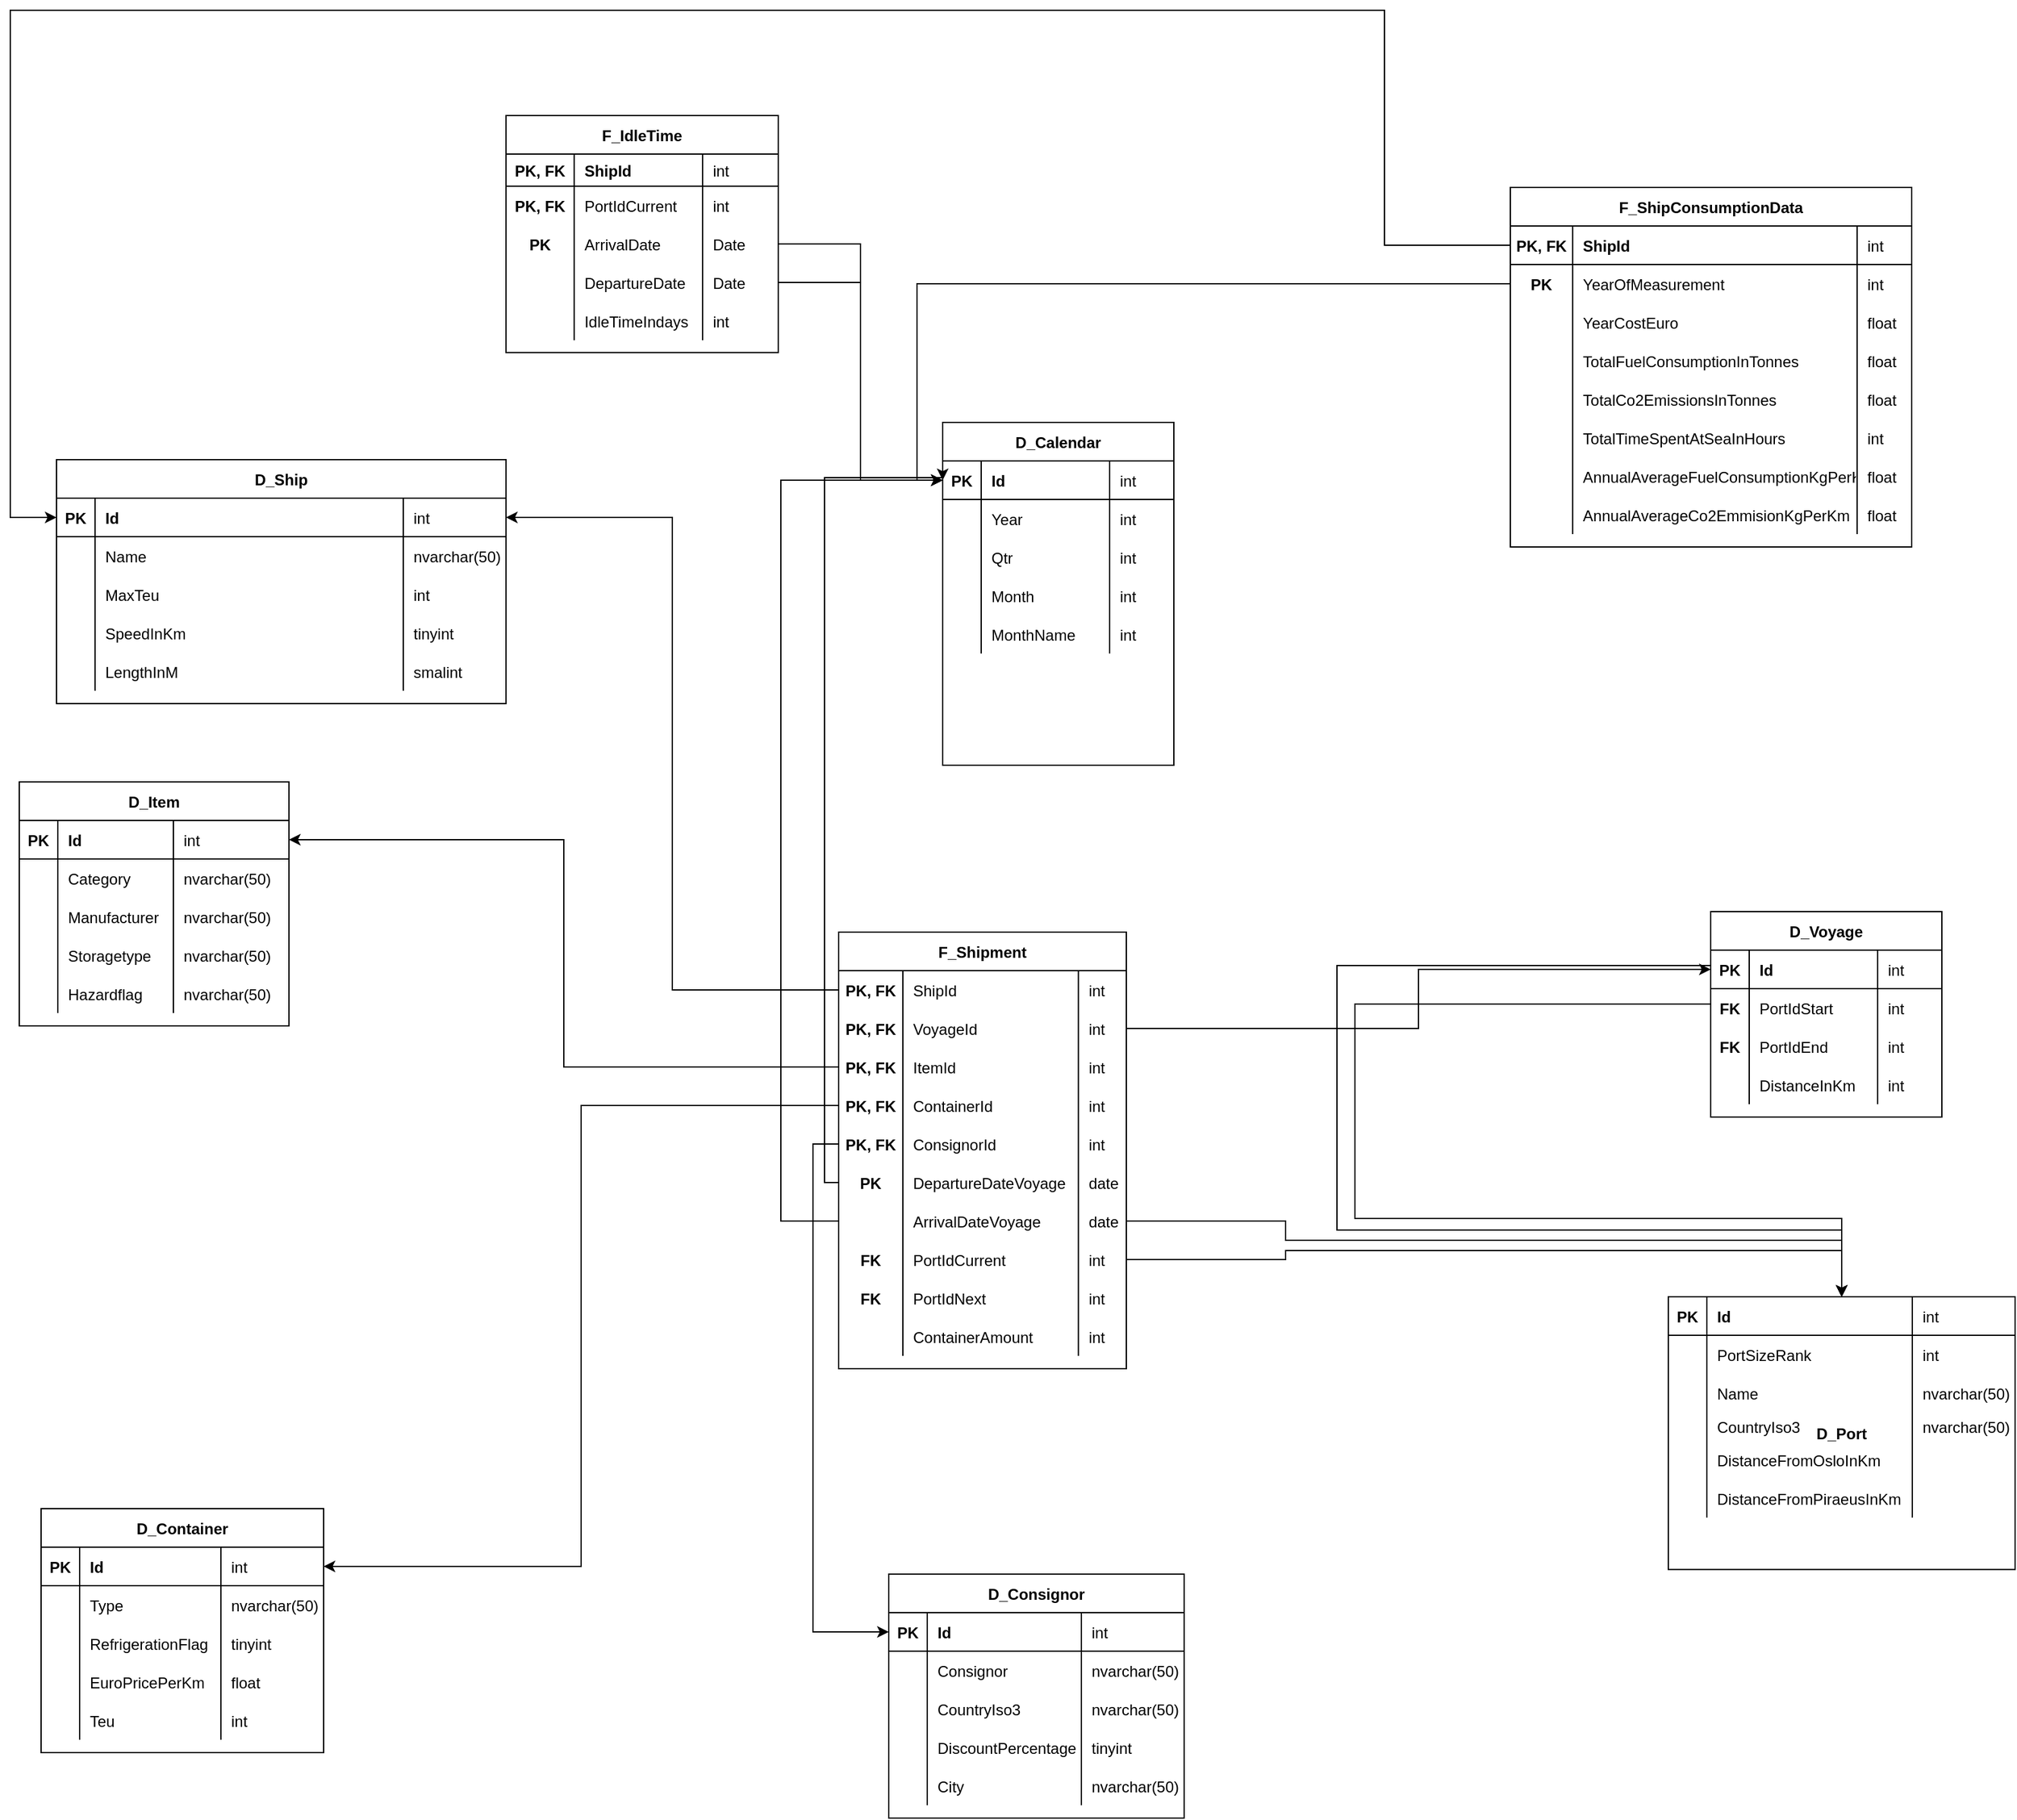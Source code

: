 <mxfile version="20.8.23" type="device"><diagram id="R2lEEEUBdFMjLlhIrx00" name="PSA_RDO"><mxGraphModel dx="1378" dy="1648" grid="0" gridSize="10" guides="1" tooltips="1" connect="1" arrows="1" fold="1" page="0" pageScale="1" pageWidth="850" pageHeight="1100" math="0" shadow="0" extFonts="Permanent Marker^https://fonts.googleapis.com/css?family=Permanent+Marker"><root><mxCell id="0"/><mxCell id="1" parent="0"/><mxCell id="C-vyLk0tnHw3VtMMgP7b-23" value="D_Ship" style="shape=table;startSize=30;container=1;collapsible=1;childLayout=tableLayout;fixedRows=1;rowLines=0;fontStyle=1;align=center;resizeLast=1;" parent="1" vertex="1"><mxGeometry x="-369" y="-110" width="350" height="190" as="geometry"/></mxCell><mxCell id="C-vyLk0tnHw3VtMMgP7b-24" value="" style="shape=partialRectangle;collapsible=0;dropTarget=0;pointerEvents=0;fillColor=none;points=[[0,0.5],[1,0.5]];portConstraint=eastwest;top=0;left=0;right=0;bottom=1;" parent="C-vyLk0tnHw3VtMMgP7b-23" vertex="1"><mxGeometry y="30" width="350" height="30" as="geometry"/></mxCell><mxCell id="C-vyLk0tnHw3VtMMgP7b-25" value="PK" style="shape=partialRectangle;overflow=hidden;connectable=0;fillColor=none;top=0;left=0;bottom=0;right=0;fontStyle=1;" parent="C-vyLk0tnHw3VtMMgP7b-24" vertex="1"><mxGeometry width="30" height="30" as="geometry"><mxRectangle width="30" height="30" as="alternateBounds"/></mxGeometry></mxCell><mxCell id="C-vyLk0tnHw3VtMMgP7b-26" value="Id" style="shape=partialRectangle;overflow=hidden;connectable=0;fillColor=none;top=0;left=0;bottom=0;right=0;align=left;spacingLeft=6;fontStyle=1;" parent="C-vyLk0tnHw3VtMMgP7b-24" vertex="1"><mxGeometry x="30" width="240" height="30" as="geometry"><mxRectangle width="240" height="30" as="alternateBounds"/></mxGeometry></mxCell><mxCell id="ZHAqT1JrV2sS83vasKGE-10" value="int" style="shape=partialRectangle;overflow=hidden;connectable=0;fillColor=none;top=0;left=0;bottom=0;right=0;align=left;spacingLeft=6;fontStyle=0;" parent="C-vyLk0tnHw3VtMMgP7b-24" vertex="1"><mxGeometry x="270" width="80" height="30" as="geometry"><mxRectangle width="80" height="30" as="alternateBounds"/></mxGeometry></mxCell><mxCell id="C-vyLk0tnHw3VtMMgP7b-27" value="" style="shape=partialRectangle;collapsible=0;dropTarget=0;pointerEvents=0;fillColor=none;points=[[0,0.5],[1,0.5]];portConstraint=eastwest;top=0;left=0;right=0;bottom=0;" parent="C-vyLk0tnHw3VtMMgP7b-23" vertex="1"><mxGeometry y="60" width="350" height="30" as="geometry"/></mxCell><mxCell id="C-vyLk0tnHw3VtMMgP7b-28" value="" style="shape=partialRectangle;overflow=hidden;connectable=0;fillColor=none;top=0;left=0;bottom=0;right=0;" parent="C-vyLk0tnHw3VtMMgP7b-27" vertex="1"><mxGeometry width="30" height="30" as="geometry"><mxRectangle width="30" height="30" as="alternateBounds"/></mxGeometry></mxCell><mxCell id="C-vyLk0tnHw3VtMMgP7b-29" value="Name" style="shape=partialRectangle;overflow=hidden;connectable=0;fillColor=none;top=0;left=0;bottom=0;right=0;align=left;spacingLeft=6;" parent="C-vyLk0tnHw3VtMMgP7b-27" vertex="1"><mxGeometry x="30" width="240" height="30" as="geometry"><mxRectangle width="240" height="30" as="alternateBounds"/></mxGeometry></mxCell><mxCell id="ZHAqT1JrV2sS83vasKGE-11" value="nvarchar(50)" style="shape=partialRectangle;overflow=hidden;connectable=0;fillColor=none;top=0;left=0;bottom=0;right=0;align=left;spacingLeft=6;" parent="C-vyLk0tnHw3VtMMgP7b-27" vertex="1"><mxGeometry x="270" width="80" height="30" as="geometry"><mxRectangle width="80" height="30" as="alternateBounds"/></mxGeometry></mxCell><mxCell id="ZHAqT1JrV2sS83vasKGE-7" style="shape=partialRectangle;collapsible=0;dropTarget=0;pointerEvents=0;fillColor=none;points=[[0,0.5],[1,0.5]];portConstraint=eastwest;top=0;left=0;right=0;bottom=0;" parent="C-vyLk0tnHw3VtMMgP7b-23" vertex="1"><mxGeometry y="90" width="350" height="30" as="geometry"/></mxCell><mxCell id="ZHAqT1JrV2sS83vasKGE-8" style="shape=partialRectangle;overflow=hidden;connectable=0;fillColor=none;top=0;left=0;bottom=0;right=0;" parent="ZHAqT1JrV2sS83vasKGE-7" vertex="1"><mxGeometry width="30" height="30" as="geometry"><mxRectangle width="30" height="30" as="alternateBounds"/></mxGeometry></mxCell><mxCell id="ZHAqT1JrV2sS83vasKGE-9" value="MaxTeu" style="shape=partialRectangle;overflow=hidden;connectable=0;fillColor=none;top=0;left=0;bottom=0;right=0;align=left;spacingLeft=6;" parent="ZHAqT1JrV2sS83vasKGE-7" vertex="1"><mxGeometry x="30" width="240" height="30" as="geometry"><mxRectangle width="240" height="30" as="alternateBounds"/></mxGeometry></mxCell><mxCell id="ZHAqT1JrV2sS83vasKGE-12" value="int" style="shape=partialRectangle;overflow=hidden;connectable=0;fillColor=none;top=0;left=0;bottom=0;right=0;align=left;spacingLeft=6;" parent="ZHAqT1JrV2sS83vasKGE-7" vertex="1"><mxGeometry x="270" width="80" height="30" as="geometry"><mxRectangle width="80" height="30" as="alternateBounds"/></mxGeometry></mxCell><mxCell id="ZHAqT1JrV2sS83vasKGE-1" style="shape=partialRectangle;collapsible=0;dropTarget=0;pointerEvents=0;fillColor=none;points=[[0,0.5],[1,0.5]];portConstraint=eastwest;top=0;left=0;right=0;bottom=0;" parent="C-vyLk0tnHw3VtMMgP7b-23" vertex="1"><mxGeometry y="120" width="350" height="30" as="geometry"/></mxCell><mxCell id="ZHAqT1JrV2sS83vasKGE-2" style="shape=partialRectangle;overflow=hidden;connectable=0;fillColor=none;top=0;left=0;bottom=0;right=0;" parent="ZHAqT1JrV2sS83vasKGE-1" vertex="1"><mxGeometry width="30" height="30" as="geometry"><mxRectangle width="30" height="30" as="alternateBounds"/></mxGeometry></mxCell><mxCell id="ZHAqT1JrV2sS83vasKGE-3" value="SpeedInKm    " style="shape=partialRectangle;overflow=hidden;connectable=0;fillColor=none;top=0;left=0;bottom=0;right=0;align=left;spacingLeft=6;" parent="ZHAqT1JrV2sS83vasKGE-1" vertex="1"><mxGeometry x="30" width="240" height="30" as="geometry"><mxRectangle width="240" height="30" as="alternateBounds"/></mxGeometry></mxCell><mxCell id="ZHAqT1JrV2sS83vasKGE-14" value="tinyint" style="shape=partialRectangle;overflow=hidden;connectable=0;fillColor=none;top=0;left=0;bottom=0;right=0;align=left;spacingLeft=6;" parent="ZHAqT1JrV2sS83vasKGE-1" vertex="1"><mxGeometry x="270" width="80" height="30" as="geometry"><mxRectangle width="80" height="30" as="alternateBounds"/></mxGeometry></mxCell><mxCell id="ZHAqT1JrV2sS83vasKGE-23" style="shape=partialRectangle;collapsible=0;dropTarget=0;pointerEvents=0;fillColor=none;points=[[0,0.5],[1,0.5]];portConstraint=eastwest;top=0;left=0;right=0;bottom=0;" parent="C-vyLk0tnHw3VtMMgP7b-23" vertex="1"><mxGeometry y="150" width="350" height="30" as="geometry"/></mxCell><mxCell id="ZHAqT1JrV2sS83vasKGE-24" style="shape=partialRectangle;overflow=hidden;connectable=0;fillColor=none;top=0;left=0;bottom=0;right=0;" parent="ZHAqT1JrV2sS83vasKGE-23" vertex="1"><mxGeometry width="30" height="30" as="geometry"><mxRectangle width="30" height="30" as="alternateBounds"/></mxGeometry></mxCell><mxCell id="ZHAqT1JrV2sS83vasKGE-25" value="LengthInM" style="shape=partialRectangle;overflow=hidden;connectable=0;fillColor=none;top=0;left=0;bottom=0;right=0;align=left;spacingLeft=6;" parent="ZHAqT1JrV2sS83vasKGE-23" vertex="1"><mxGeometry x="30" width="240" height="30" as="geometry"><mxRectangle width="240" height="30" as="alternateBounds"/></mxGeometry></mxCell><mxCell id="ZHAqT1JrV2sS83vasKGE-26" value="smalint" style="shape=partialRectangle;overflow=hidden;connectable=0;fillColor=none;top=0;left=0;bottom=0;right=0;align=left;spacingLeft=6;" parent="ZHAqT1JrV2sS83vasKGE-23" vertex="1"><mxGeometry x="270" width="80" height="30" as="geometry"><mxRectangle width="80" height="30" as="alternateBounds"/></mxGeometry></mxCell><mxCell id="5pAEpDDECJuHS7MzD11g-5" value="D_Item" style="shape=table;startSize=30;container=1;collapsible=1;childLayout=tableLayout;fixedRows=1;rowLines=0;fontStyle=1;align=center;resizeLast=1;" parent="1" vertex="1"><mxGeometry x="-398" y="141" width="210" height="190" as="geometry"/></mxCell><mxCell id="5pAEpDDECJuHS7MzD11g-6" value="" style="shape=partialRectangle;collapsible=0;dropTarget=0;pointerEvents=0;fillColor=none;points=[[0,0.5],[1,0.5]];portConstraint=eastwest;top=0;left=0;right=0;bottom=1;" parent="5pAEpDDECJuHS7MzD11g-5" vertex="1"><mxGeometry y="30" width="210" height="30" as="geometry"/></mxCell><mxCell id="5pAEpDDECJuHS7MzD11g-7" value="PK" style="shape=partialRectangle;overflow=hidden;connectable=0;fillColor=none;top=0;left=0;bottom=0;right=0;fontStyle=1;" parent="5pAEpDDECJuHS7MzD11g-6" vertex="1"><mxGeometry width="30" height="30" as="geometry"><mxRectangle width="30" height="30" as="alternateBounds"/></mxGeometry></mxCell><mxCell id="5pAEpDDECJuHS7MzD11g-8" value="Id" style="shape=partialRectangle;overflow=hidden;connectable=0;fillColor=none;top=0;left=0;bottom=0;right=0;align=left;spacingLeft=6;fontStyle=1;" parent="5pAEpDDECJuHS7MzD11g-6" vertex="1"><mxGeometry x="30" width="90" height="30" as="geometry"><mxRectangle width="90" height="30" as="alternateBounds"/></mxGeometry></mxCell><mxCell id="5pAEpDDECJuHS7MzD11g-9" value="int" style="shape=partialRectangle;overflow=hidden;connectable=0;fillColor=none;top=0;left=0;bottom=0;right=0;align=left;spacingLeft=6;fontStyle=0;" parent="5pAEpDDECJuHS7MzD11g-6" vertex="1"><mxGeometry x="120" width="90" height="30" as="geometry"><mxRectangle width="90" height="30" as="alternateBounds"/></mxGeometry></mxCell><mxCell id="5pAEpDDECJuHS7MzD11g-14" style="shape=partialRectangle;collapsible=0;dropTarget=0;pointerEvents=0;fillColor=none;points=[[0,0.5],[1,0.5]];portConstraint=eastwest;top=0;left=0;right=0;bottom=0;" parent="5pAEpDDECJuHS7MzD11g-5" vertex="1"><mxGeometry y="60" width="210" height="30" as="geometry"/></mxCell><mxCell id="5pAEpDDECJuHS7MzD11g-15" style="shape=partialRectangle;overflow=hidden;connectable=0;fillColor=none;top=0;left=0;bottom=0;right=0;" parent="5pAEpDDECJuHS7MzD11g-14" vertex="1"><mxGeometry width="30" height="30" as="geometry"><mxRectangle width="30" height="30" as="alternateBounds"/></mxGeometry></mxCell><mxCell id="5pAEpDDECJuHS7MzD11g-16" value="Category" style="shape=partialRectangle;overflow=hidden;connectable=0;fillColor=none;top=0;left=0;bottom=0;right=0;align=left;spacingLeft=6;" parent="5pAEpDDECJuHS7MzD11g-14" vertex="1"><mxGeometry x="30" width="90" height="30" as="geometry"><mxRectangle width="90" height="30" as="alternateBounds"/></mxGeometry></mxCell><mxCell id="5pAEpDDECJuHS7MzD11g-17" value="nvarchar(50)" style="shape=partialRectangle;overflow=hidden;connectable=0;fillColor=none;top=0;left=0;bottom=0;right=0;align=left;spacingLeft=6;" parent="5pAEpDDECJuHS7MzD11g-14" vertex="1"><mxGeometry x="120" width="90" height="30" as="geometry"><mxRectangle width="90" height="30" as="alternateBounds"/></mxGeometry></mxCell><mxCell id="5pAEpDDECJuHS7MzD11g-18" style="shape=partialRectangle;collapsible=0;dropTarget=0;pointerEvents=0;fillColor=none;points=[[0,0.5],[1,0.5]];portConstraint=eastwest;top=0;left=0;right=0;bottom=0;" parent="5pAEpDDECJuHS7MzD11g-5" vertex="1"><mxGeometry y="90" width="210" height="30" as="geometry"/></mxCell><mxCell id="5pAEpDDECJuHS7MzD11g-19" style="shape=partialRectangle;overflow=hidden;connectable=0;fillColor=none;top=0;left=0;bottom=0;right=0;" parent="5pAEpDDECJuHS7MzD11g-18" vertex="1"><mxGeometry width="30" height="30" as="geometry"><mxRectangle width="30" height="30" as="alternateBounds"/></mxGeometry></mxCell><mxCell id="5pAEpDDECJuHS7MzD11g-20" value="Manufacturer" style="shape=partialRectangle;overflow=hidden;connectable=0;fillColor=none;top=0;left=0;bottom=0;right=0;align=left;spacingLeft=6;" parent="5pAEpDDECJuHS7MzD11g-18" vertex="1"><mxGeometry x="30" width="90" height="30" as="geometry"><mxRectangle width="90" height="30" as="alternateBounds"/></mxGeometry></mxCell><mxCell id="5pAEpDDECJuHS7MzD11g-21" value="nvarchar(50)" style="shape=partialRectangle;overflow=hidden;connectable=0;fillColor=none;top=0;left=0;bottom=0;right=0;align=left;spacingLeft=6;" parent="5pAEpDDECJuHS7MzD11g-18" vertex="1"><mxGeometry x="120" width="90" height="30" as="geometry"><mxRectangle width="90" height="30" as="alternateBounds"/></mxGeometry></mxCell><mxCell id="5pAEpDDECJuHS7MzD11g-22" style="shape=partialRectangle;collapsible=0;dropTarget=0;pointerEvents=0;fillColor=none;points=[[0,0.5],[1,0.5]];portConstraint=eastwest;top=0;left=0;right=0;bottom=0;" parent="5pAEpDDECJuHS7MzD11g-5" vertex="1"><mxGeometry y="120" width="210" height="30" as="geometry"/></mxCell><mxCell id="5pAEpDDECJuHS7MzD11g-23" style="shape=partialRectangle;overflow=hidden;connectable=0;fillColor=none;top=0;left=0;bottom=0;right=0;" parent="5pAEpDDECJuHS7MzD11g-22" vertex="1"><mxGeometry width="30" height="30" as="geometry"><mxRectangle width="30" height="30" as="alternateBounds"/></mxGeometry></mxCell><mxCell id="5pAEpDDECJuHS7MzD11g-24" value="Storagetype" style="shape=partialRectangle;overflow=hidden;connectable=0;fillColor=none;top=0;left=0;bottom=0;right=0;align=left;spacingLeft=6;" parent="5pAEpDDECJuHS7MzD11g-22" vertex="1"><mxGeometry x="30" width="90" height="30" as="geometry"><mxRectangle width="90" height="30" as="alternateBounds"/></mxGeometry></mxCell><mxCell id="5pAEpDDECJuHS7MzD11g-25" value="nvarchar(50)" style="shape=partialRectangle;overflow=hidden;connectable=0;fillColor=none;top=0;left=0;bottom=0;right=0;align=left;spacingLeft=6;" parent="5pAEpDDECJuHS7MzD11g-22" vertex="1"><mxGeometry x="120" width="90" height="30" as="geometry"><mxRectangle width="90" height="30" as="alternateBounds"/></mxGeometry></mxCell><mxCell id="5pAEpDDECJuHS7MzD11g-26" style="shape=partialRectangle;collapsible=0;dropTarget=0;pointerEvents=0;fillColor=none;points=[[0,0.5],[1,0.5]];portConstraint=eastwest;top=0;left=0;right=0;bottom=0;" parent="5pAEpDDECJuHS7MzD11g-5" vertex="1"><mxGeometry y="150" width="210" height="30" as="geometry"/></mxCell><mxCell id="5pAEpDDECJuHS7MzD11g-27" style="shape=partialRectangle;overflow=hidden;connectable=0;fillColor=none;top=0;left=0;bottom=0;right=0;" parent="5pAEpDDECJuHS7MzD11g-26" vertex="1"><mxGeometry width="30" height="30" as="geometry"><mxRectangle width="30" height="30" as="alternateBounds"/></mxGeometry></mxCell><mxCell id="5pAEpDDECJuHS7MzD11g-28" value="Hazardflag" style="shape=partialRectangle;overflow=hidden;connectable=0;fillColor=none;top=0;left=0;bottom=0;right=0;align=left;spacingLeft=6;" parent="5pAEpDDECJuHS7MzD11g-26" vertex="1"><mxGeometry x="30" width="90" height="30" as="geometry"><mxRectangle width="90" height="30" as="alternateBounds"/></mxGeometry></mxCell><mxCell id="5pAEpDDECJuHS7MzD11g-29" value="nvarchar(50)" style="shape=partialRectangle;overflow=hidden;connectable=0;fillColor=none;top=0;left=0;bottom=0;right=0;align=left;spacingLeft=6;" parent="5pAEpDDECJuHS7MzD11g-26" vertex="1"><mxGeometry x="120" width="90" height="30" as="geometry"><mxRectangle width="90" height="30" as="alternateBounds"/></mxGeometry></mxCell><mxCell id="5pAEpDDECJuHS7MzD11g-62" value="D_Container" style="shape=table;startSize=30;container=1;collapsible=1;childLayout=tableLayout;fixedRows=1;rowLines=0;fontStyle=1;align=center;resizeLast=1;" parent="1" vertex="1"><mxGeometry x="-381" y="707" width="220" height="190" as="geometry"/></mxCell><mxCell id="5pAEpDDECJuHS7MzD11g-63" value="" style="shape=partialRectangle;collapsible=0;dropTarget=0;pointerEvents=0;fillColor=none;points=[[0,0.5],[1,0.5]];portConstraint=eastwest;top=0;left=0;right=0;bottom=1;" parent="5pAEpDDECJuHS7MzD11g-62" vertex="1"><mxGeometry y="30" width="220" height="30" as="geometry"/></mxCell><mxCell id="5pAEpDDECJuHS7MzD11g-64" value="PK" style="shape=partialRectangle;overflow=hidden;connectable=0;fillColor=none;top=0;left=0;bottom=0;right=0;fontStyle=1;" parent="5pAEpDDECJuHS7MzD11g-63" vertex="1"><mxGeometry width="30" height="30" as="geometry"><mxRectangle width="30" height="30" as="alternateBounds"/></mxGeometry></mxCell><mxCell id="5pAEpDDECJuHS7MzD11g-65" value="Id" style="shape=partialRectangle;overflow=hidden;connectable=0;fillColor=none;top=0;left=0;bottom=0;right=0;align=left;spacingLeft=6;fontStyle=1;" parent="5pAEpDDECJuHS7MzD11g-63" vertex="1"><mxGeometry x="30" width="110" height="30" as="geometry"><mxRectangle width="110" height="30" as="alternateBounds"/></mxGeometry></mxCell><mxCell id="5pAEpDDECJuHS7MzD11g-66" value="int" style="shape=partialRectangle;overflow=hidden;connectable=0;fillColor=none;top=0;left=0;bottom=0;right=0;align=left;spacingLeft=6;fontStyle=0;" parent="5pAEpDDECJuHS7MzD11g-63" vertex="1"><mxGeometry x="140" width="80" height="30" as="geometry"><mxRectangle width="80" height="30" as="alternateBounds"/></mxGeometry></mxCell><mxCell id="5pAEpDDECJuHS7MzD11g-67" value="" style="shape=partialRectangle;collapsible=0;dropTarget=0;pointerEvents=0;fillColor=none;points=[[0,0.5],[1,0.5]];portConstraint=eastwest;top=0;left=0;right=0;bottom=0;" parent="5pAEpDDECJuHS7MzD11g-62" vertex="1"><mxGeometry y="60" width="220" height="30" as="geometry"/></mxCell><mxCell id="5pAEpDDECJuHS7MzD11g-68" value="" style="shape=partialRectangle;overflow=hidden;connectable=0;fillColor=none;top=0;left=0;bottom=0;right=0;" parent="5pAEpDDECJuHS7MzD11g-67" vertex="1"><mxGeometry width="30" height="30" as="geometry"><mxRectangle width="30" height="30" as="alternateBounds"/></mxGeometry></mxCell><mxCell id="5pAEpDDECJuHS7MzD11g-69" value="Type" style="shape=partialRectangle;overflow=hidden;connectable=0;fillColor=none;top=0;left=0;bottom=0;right=0;align=left;spacingLeft=6;" parent="5pAEpDDECJuHS7MzD11g-67" vertex="1"><mxGeometry x="30" width="110" height="30" as="geometry"><mxRectangle width="110" height="30" as="alternateBounds"/></mxGeometry></mxCell><mxCell id="5pAEpDDECJuHS7MzD11g-70" value="nvarchar(50)" style="shape=partialRectangle;overflow=hidden;connectable=0;fillColor=none;top=0;left=0;bottom=0;right=0;align=left;spacingLeft=6;" parent="5pAEpDDECJuHS7MzD11g-67" vertex="1"><mxGeometry x="140" width="80" height="30" as="geometry"><mxRectangle width="80" height="30" as="alternateBounds"/></mxGeometry></mxCell><mxCell id="5pAEpDDECJuHS7MzD11g-71" style="shape=partialRectangle;collapsible=0;dropTarget=0;pointerEvents=0;fillColor=none;points=[[0,0.5],[1,0.5]];portConstraint=eastwest;top=0;left=0;right=0;bottom=0;" parent="5pAEpDDECJuHS7MzD11g-62" vertex="1"><mxGeometry y="90" width="220" height="30" as="geometry"/></mxCell><mxCell id="5pAEpDDECJuHS7MzD11g-72" style="shape=partialRectangle;overflow=hidden;connectable=0;fillColor=none;top=0;left=0;bottom=0;right=0;" parent="5pAEpDDECJuHS7MzD11g-71" vertex="1"><mxGeometry width="30" height="30" as="geometry"><mxRectangle width="30" height="30" as="alternateBounds"/></mxGeometry></mxCell><mxCell id="5pAEpDDECJuHS7MzD11g-73" value="RefrigerationFlag" style="shape=partialRectangle;overflow=hidden;connectable=0;fillColor=none;top=0;left=0;bottom=0;right=0;align=left;spacingLeft=6;" parent="5pAEpDDECJuHS7MzD11g-71" vertex="1"><mxGeometry x="30" width="110" height="30" as="geometry"><mxRectangle width="110" height="30" as="alternateBounds"/></mxGeometry></mxCell><mxCell id="5pAEpDDECJuHS7MzD11g-74" value="tinyint" style="shape=partialRectangle;overflow=hidden;connectable=0;fillColor=none;top=0;left=0;bottom=0;right=0;align=left;spacingLeft=6;" parent="5pAEpDDECJuHS7MzD11g-71" vertex="1"><mxGeometry x="140" width="80" height="30" as="geometry"><mxRectangle width="80" height="30" as="alternateBounds"/></mxGeometry></mxCell><mxCell id="5pAEpDDECJuHS7MzD11g-87" style="shape=partialRectangle;collapsible=0;dropTarget=0;pointerEvents=0;fillColor=none;points=[[0,0.5],[1,0.5]];portConstraint=eastwest;top=0;left=0;right=0;bottom=0;" parent="5pAEpDDECJuHS7MzD11g-62" vertex="1"><mxGeometry y="120" width="220" height="30" as="geometry"/></mxCell><mxCell id="5pAEpDDECJuHS7MzD11g-88" style="shape=partialRectangle;overflow=hidden;connectable=0;fillColor=none;top=0;left=0;bottom=0;right=0;" parent="5pAEpDDECJuHS7MzD11g-87" vertex="1"><mxGeometry width="30" height="30" as="geometry"><mxRectangle width="30" height="30" as="alternateBounds"/></mxGeometry></mxCell><mxCell id="5pAEpDDECJuHS7MzD11g-89" value="EuroPricePerKm" style="shape=partialRectangle;overflow=hidden;connectable=0;fillColor=none;top=0;left=0;bottom=0;right=0;align=left;spacingLeft=6;" parent="5pAEpDDECJuHS7MzD11g-87" vertex="1"><mxGeometry x="30" width="110" height="30" as="geometry"><mxRectangle width="110" height="30" as="alternateBounds"/></mxGeometry></mxCell><mxCell id="5pAEpDDECJuHS7MzD11g-90" value="float" style="shape=partialRectangle;overflow=hidden;connectable=0;fillColor=none;top=0;left=0;bottom=0;right=0;align=left;spacingLeft=6;" parent="5pAEpDDECJuHS7MzD11g-87" vertex="1"><mxGeometry x="140" width="80" height="30" as="geometry"><mxRectangle width="80" height="30" as="alternateBounds"/></mxGeometry></mxCell><mxCell id="5pAEpDDECJuHS7MzD11g-91" style="shape=partialRectangle;collapsible=0;dropTarget=0;pointerEvents=0;fillColor=none;points=[[0,0.5],[1,0.5]];portConstraint=eastwest;top=0;left=0;right=0;bottom=0;" parent="5pAEpDDECJuHS7MzD11g-62" vertex="1"><mxGeometry y="150" width="220" height="30" as="geometry"/></mxCell><mxCell id="5pAEpDDECJuHS7MzD11g-92" style="shape=partialRectangle;overflow=hidden;connectable=0;fillColor=none;top=0;left=0;bottom=0;right=0;" parent="5pAEpDDECJuHS7MzD11g-91" vertex="1"><mxGeometry width="30" height="30" as="geometry"><mxRectangle width="30" height="30" as="alternateBounds"/></mxGeometry></mxCell><mxCell id="5pAEpDDECJuHS7MzD11g-93" value="Teu" style="shape=partialRectangle;overflow=hidden;connectable=0;fillColor=none;top=0;left=0;bottom=0;right=0;align=left;spacingLeft=6;" parent="5pAEpDDECJuHS7MzD11g-91" vertex="1"><mxGeometry x="30" width="110" height="30" as="geometry"><mxRectangle width="110" height="30" as="alternateBounds"/></mxGeometry></mxCell><mxCell id="5pAEpDDECJuHS7MzD11g-94" value="int" style="shape=partialRectangle;overflow=hidden;connectable=0;fillColor=none;top=0;left=0;bottom=0;right=0;align=left;spacingLeft=6;" parent="5pAEpDDECJuHS7MzD11g-91" vertex="1"><mxGeometry x="140" width="80" height="30" as="geometry"><mxRectangle width="80" height="30" as="alternateBounds"/></mxGeometry></mxCell><mxCell id="5pAEpDDECJuHS7MzD11g-95" value="D_Consignor" style="shape=table;startSize=30;container=1;collapsible=1;childLayout=tableLayout;fixedRows=1;rowLines=0;fontStyle=1;align=center;resizeLast=1;" parent="1" vertex="1"><mxGeometry x="279" y="758" width="230" height="190" as="geometry"/></mxCell><mxCell id="5pAEpDDECJuHS7MzD11g-96" value="" style="shape=partialRectangle;collapsible=0;dropTarget=0;pointerEvents=0;fillColor=none;points=[[0,0.5],[1,0.5]];portConstraint=eastwest;top=0;left=0;right=0;bottom=1;" parent="5pAEpDDECJuHS7MzD11g-95" vertex="1"><mxGeometry y="30" width="230" height="30" as="geometry"/></mxCell><mxCell id="5pAEpDDECJuHS7MzD11g-97" value="PK" style="shape=partialRectangle;overflow=hidden;connectable=0;fillColor=none;top=0;left=0;bottom=0;right=0;fontStyle=1;" parent="5pAEpDDECJuHS7MzD11g-96" vertex="1"><mxGeometry width="30" height="30" as="geometry"><mxRectangle width="30" height="30" as="alternateBounds"/></mxGeometry></mxCell><mxCell id="5pAEpDDECJuHS7MzD11g-98" value="Id" style="shape=partialRectangle;overflow=hidden;connectable=0;fillColor=none;top=0;left=0;bottom=0;right=0;align=left;spacingLeft=6;fontStyle=1;" parent="5pAEpDDECJuHS7MzD11g-96" vertex="1"><mxGeometry x="30" width="120.0" height="30" as="geometry"><mxRectangle width="120.0" height="30" as="alternateBounds"/></mxGeometry></mxCell><mxCell id="5pAEpDDECJuHS7MzD11g-99" value="int" style="shape=partialRectangle;overflow=hidden;connectable=0;fillColor=none;top=0;left=0;bottom=0;right=0;align=left;spacingLeft=6;fontStyle=0;" parent="5pAEpDDECJuHS7MzD11g-96" vertex="1"><mxGeometry x="150.0" width="80.0" height="30" as="geometry"><mxRectangle width="80.0" height="30" as="alternateBounds"/></mxGeometry></mxCell><mxCell id="5pAEpDDECJuHS7MzD11g-100" value="" style="shape=partialRectangle;collapsible=0;dropTarget=0;pointerEvents=0;fillColor=none;points=[[0,0.5],[1,0.5]];portConstraint=eastwest;top=0;left=0;right=0;bottom=0;" parent="5pAEpDDECJuHS7MzD11g-95" vertex="1"><mxGeometry y="60" width="230" height="30" as="geometry"/></mxCell><mxCell id="5pAEpDDECJuHS7MzD11g-101" value="" style="shape=partialRectangle;overflow=hidden;connectable=0;fillColor=none;top=0;left=0;bottom=0;right=0;" parent="5pAEpDDECJuHS7MzD11g-100" vertex="1"><mxGeometry width="30" height="30" as="geometry"><mxRectangle width="30" height="30" as="alternateBounds"/></mxGeometry></mxCell><mxCell id="5pAEpDDECJuHS7MzD11g-102" value="Consignor" style="shape=partialRectangle;overflow=hidden;connectable=0;fillColor=none;top=0;left=0;bottom=0;right=0;align=left;spacingLeft=6;" parent="5pAEpDDECJuHS7MzD11g-100" vertex="1"><mxGeometry x="30" width="120.0" height="30" as="geometry"><mxRectangle width="120.0" height="30" as="alternateBounds"/></mxGeometry></mxCell><mxCell id="5pAEpDDECJuHS7MzD11g-103" value="nvarchar(50)" style="shape=partialRectangle;overflow=hidden;connectable=0;fillColor=none;top=0;left=0;bottom=0;right=0;align=left;spacingLeft=6;" parent="5pAEpDDECJuHS7MzD11g-100" vertex="1"><mxGeometry x="150.0" width="80.0" height="30" as="geometry"><mxRectangle width="80.0" height="30" as="alternateBounds"/></mxGeometry></mxCell><mxCell id="5pAEpDDECJuHS7MzD11g-104" style="shape=partialRectangle;collapsible=0;dropTarget=0;pointerEvents=0;fillColor=none;points=[[0,0.5],[1,0.5]];portConstraint=eastwest;top=0;left=0;right=0;bottom=0;" parent="5pAEpDDECJuHS7MzD11g-95" vertex="1"><mxGeometry y="90" width="230" height="30" as="geometry"/></mxCell><mxCell id="5pAEpDDECJuHS7MzD11g-105" style="shape=partialRectangle;overflow=hidden;connectable=0;fillColor=none;top=0;left=0;bottom=0;right=0;" parent="5pAEpDDECJuHS7MzD11g-104" vertex="1"><mxGeometry width="30" height="30" as="geometry"><mxRectangle width="30" height="30" as="alternateBounds"/></mxGeometry></mxCell><mxCell id="5pAEpDDECJuHS7MzD11g-106" value="CountryIso3" style="shape=partialRectangle;overflow=hidden;connectable=0;fillColor=none;top=0;left=0;bottom=0;right=0;align=left;spacingLeft=6;" parent="5pAEpDDECJuHS7MzD11g-104" vertex="1"><mxGeometry x="30" width="120.0" height="30" as="geometry"><mxRectangle width="120.0" height="30" as="alternateBounds"/></mxGeometry></mxCell><mxCell id="5pAEpDDECJuHS7MzD11g-107" value="nvarchar(50)" style="shape=partialRectangle;overflow=hidden;connectable=0;fillColor=none;top=0;left=0;bottom=0;right=0;align=left;spacingLeft=6;" parent="5pAEpDDECJuHS7MzD11g-104" vertex="1"><mxGeometry x="150.0" width="80.0" height="30" as="geometry"><mxRectangle width="80.0" height="30" as="alternateBounds"/></mxGeometry></mxCell><mxCell id="5pAEpDDECJuHS7MzD11g-108" style="shape=partialRectangle;collapsible=0;dropTarget=0;pointerEvents=0;fillColor=none;points=[[0,0.5],[1,0.5]];portConstraint=eastwest;top=0;left=0;right=0;bottom=0;" parent="5pAEpDDECJuHS7MzD11g-95" vertex="1"><mxGeometry y="120" width="230" height="30" as="geometry"/></mxCell><mxCell id="5pAEpDDECJuHS7MzD11g-109" style="shape=partialRectangle;overflow=hidden;connectable=0;fillColor=none;top=0;left=0;bottom=0;right=0;" parent="5pAEpDDECJuHS7MzD11g-108" vertex="1"><mxGeometry width="30" height="30" as="geometry"><mxRectangle width="30" height="30" as="alternateBounds"/></mxGeometry></mxCell><mxCell id="5pAEpDDECJuHS7MzD11g-110" value="DiscountPercentage" style="shape=partialRectangle;overflow=hidden;connectable=0;fillColor=none;top=0;left=0;bottom=0;right=0;align=left;spacingLeft=6;" parent="5pAEpDDECJuHS7MzD11g-108" vertex="1"><mxGeometry x="30" width="120.0" height="30" as="geometry"><mxRectangle width="120.0" height="30" as="alternateBounds"/></mxGeometry></mxCell><mxCell id="5pAEpDDECJuHS7MzD11g-111" value="tinyint" style="shape=partialRectangle;overflow=hidden;connectable=0;fillColor=none;top=0;left=0;bottom=0;right=0;align=left;spacingLeft=6;" parent="5pAEpDDECJuHS7MzD11g-108" vertex="1"><mxGeometry x="150.0" width="80.0" height="30" as="geometry"><mxRectangle width="80.0" height="30" as="alternateBounds"/></mxGeometry></mxCell><mxCell id="5pAEpDDECJuHS7MzD11g-112" style="shape=partialRectangle;collapsible=0;dropTarget=0;pointerEvents=0;fillColor=none;points=[[0,0.5],[1,0.5]];portConstraint=eastwest;top=0;left=0;right=0;bottom=0;" parent="5pAEpDDECJuHS7MzD11g-95" vertex="1"><mxGeometry y="150" width="230" height="30" as="geometry"/></mxCell><mxCell id="5pAEpDDECJuHS7MzD11g-113" style="shape=partialRectangle;overflow=hidden;connectable=0;fillColor=none;top=0;left=0;bottom=0;right=0;" parent="5pAEpDDECJuHS7MzD11g-112" vertex="1"><mxGeometry width="30" height="30" as="geometry"><mxRectangle width="30" height="30" as="alternateBounds"/></mxGeometry></mxCell><mxCell id="5pAEpDDECJuHS7MzD11g-114" value="City" style="shape=partialRectangle;overflow=hidden;connectable=0;fillColor=none;top=0;left=0;bottom=0;right=0;align=left;spacingLeft=6;" parent="5pAEpDDECJuHS7MzD11g-112" vertex="1"><mxGeometry x="30" width="120.0" height="30" as="geometry"><mxRectangle width="120.0" height="30" as="alternateBounds"/></mxGeometry></mxCell><mxCell id="5pAEpDDECJuHS7MzD11g-115" value="nvarchar(50)" style="shape=partialRectangle;overflow=hidden;connectable=0;fillColor=none;top=0;left=0;bottom=0;right=0;align=left;spacingLeft=6;" parent="5pAEpDDECJuHS7MzD11g-112" vertex="1"><mxGeometry x="150.0" width="80.0" height="30" as="geometry"><mxRectangle width="80.0" height="30" as="alternateBounds"/></mxGeometry></mxCell><mxCell id="5pAEpDDECJuHS7MzD11g-120" value="D_Port" style="shape=table;startSize=0;container=1;collapsible=1;childLayout=tableLayout;fixedRows=1;rowLines=0;fontStyle=1;align=center;resizeLast=1;" parent="1" vertex="1"><mxGeometry x="886" y="542" width="270" height="212.32" as="geometry"/></mxCell><mxCell id="5pAEpDDECJuHS7MzD11g-121" value="" style="shape=partialRectangle;collapsible=0;dropTarget=0;pointerEvents=0;fillColor=none;points=[[0,0.5],[1,0.5]];portConstraint=eastwest;top=0;left=0;right=0;bottom=1;" parent="5pAEpDDECJuHS7MzD11g-120" vertex="1"><mxGeometry width="270" height="30" as="geometry"/></mxCell><mxCell id="5pAEpDDECJuHS7MzD11g-122" value="PK" style="shape=partialRectangle;overflow=hidden;connectable=0;fillColor=none;top=0;left=0;bottom=0;right=0;fontStyle=1;" parent="5pAEpDDECJuHS7MzD11g-121" vertex="1"><mxGeometry width="30" height="30" as="geometry"><mxRectangle width="30" height="30" as="alternateBounds"/></mxGeometry></mxCell><mxCell id="5pAEpDDECJuHS7MzD11g-123" value="Id" style="shape=partialRectangle;overflow=hidden;connectable=0;fillColor=none;top=0;left=0;bottom=0;right=0;align=left;spacingLeft=6;fontStyle=1;" parent="5pAEpDDECJuHS7MzD11g-121" vertex="1"><mxGeometry x="30" width="160" height="30" as="geometry"><mxRectangle width="160" height="30" as="alternateBounds"/></mxGeometry></mxCell><mxCell id="5pAEpDDECJuHS7MzD11g-124" value="int" style="shape=partialRectangle;overflow=hidden;connectable=0;fillColor=none;top=0;left=0;bottom=0;right=0;align=left;spacingLeft=6;fontStyle=0;" parent="5pAEpDDECJuHS7MzD11g-121" vertex="1"><mxGeometry x="190" width="80" height="30" as="geometry"><mxRectangle width="80" height="30" as="alternateBounds"/></mxGeometry></mxCell><mxCell id="5pAEpDDECJuHS7MzD11g-125" value="" style="shape=partialRectangle;collapsible=0;dropTarget=0;pointerEvents=0;fillColor=none;points=[[0,0.5],[1,0.5]];portConstraint=eastwest;top=0;left=0;right=0;bottom=0;" parent="5pAEpDDECJuHS7MzD11g-120" vertex="1"><mxGeometry y="30" width="270" height="30" as="geometry"/></mxCell><mxCell id="5pAEpDDECJuHS7MzD11g-126" value="" style="shape=partialRectangle;overflow=hidden;connectable=0;fillColor=none;top=0;left=0;bottom=0;right=0;" parent="5pAEpDDECJuHS7MzD11g-125" vertex="1"><mxGeometry width="30" height="30" as="geometry"><mxRectangle width="30" height="30" as="alternateBounds"/></mxGeometry></mxCell><mxCell id="5pAEpDDECJuHS7MzD11g-127" value="PortSizeRank" style="shape=partialRectangle;overflow=hidden;connectable=0;fillColor=none;top=0;left=0;bottom=0;right=0;align=left;spacingLeft=6;" parent="5pAEpDDECJuHS7MzD11g-125" vertex="1"><mxGeometry x="30" width="160" height="30" as="geometry"><mxRectangle width="160" height="30" as="alternateBounds"/></mxGeometry></mxCell><mxCell id="5pAEpDDECJuHS7MzD11g-128" value="int" style="shape=partialRectangle;overflow=hidden;connectable=0;fillColor=none;top=0;left=0;bottom=0;right=0;align=left;spacingLeft=6;" parent="5pAEpDDECJuHS7MzD11g-125" vertex="1"><mxGeometry x="190" width="80" height="30" as="geometry"><mxRectangle width="80" height="30" as="alternateBounds"/></mxGeometry></mxCell><mxCell id="5pAEpDDECJuHS7MzD11g-129" style="shape=partialRectangle;collapsible=0;dropTarget=0;pointerEvents=0;fillColor=none;points=[[0,0.5],[1,0.5]];portConstraint=eastwest;top=0;left=0;right=0;bottom=0;" parent="5pAEpDDECJuHS7MzD11g-120" vertex="1"><mxGeometry y="60" width="270" height="30" as="geometry"/></mxCell><mxCell id="5pAEpDDECJuHS7MzD11g-130" style="shape=partialRectangle;overflow=hidden;connectable=0;fillColor=none;top=0;left=0;bottom=0;right=0;" parent="5pAEpDDECJuHS7MzD11g-129" vertex="1"><mxGeometry width="30" height="30" as="geometry"><mxRectangle width="30" height="30" as="alternateBounds"/></mxGeometry></mxCell><mxCell id="5pAEpDDECJuHS7MzD11g-131" value="Name" style="shape=partialRectangle;overflow=hidden;connectable=0;fillColor=none;top=0;left=0;bottom=0;right=0;align=left;spacingLeft=6;" parent="5pAEpDDECJuHS7MzD11g-129" vertex="1"><mxGeometry x="30" width="160" height="30" as="geometry"><mxRectangle width="160" height="30" as="alternateBounds"/></mxGeometry></mxCell><mxCell id="5pAEpDDECJuHS7MzD11g-132" value="nvarchar(50)" style="shape=partialRectangle;overflow=hidden;connectable=0;fillColor=none;top=0;left=0;bottom=0;right=0;align=left;spacingLeft=6;" parent="5pAEpDDECJuHS7MzD11g-129" vertex="1"><mxGeometry x="190" width="80" height="30" as="geometry"><mxRectangle width="80" height="30" as="alternateBounds"/></mxGeometry></mxCell><mxCell id="5pAEpDDECJuHS7MzD11g-133" style="shape=partialRectangle;collapsible=0;dropTarget=0;pointerEvents=0;fillColor=none;points=[[0,0.5],[1,0.5]];portConstraint=eastwest;top=0;left=0;right=0;bottom=0;" parent="5pAEpDDECJuHS7MzD11g-120" vertex="1"><mxGeometry y="90" width="270" height="22" as="geometry"/></mxCell><mxCell id="5pAEpDDECJuHS7MzD11g-134" style="shape=partialRectangle;overflow=hidden;connectable=0;fillColor=none;top=0;left=0;bottom=0;right=0;" parent="5pAEpDDECJuHS7MzD11g-133" vertex="1"><mxGeometry width="30" height="22" as="geometry"><mxRectangle width="30" height="22" as="alternateBounds"/></mxGeometry></mxCell><mxCell id="5pAEpDDECJuHS7MzD11g-135" value="CountryIso3" style="shape=partialRectangle;overflow=hidden;connectable=0;fillColor=none;top=0;left=0;bottom=0;right=0;align=left;spacingLeft=6;" parent="5pAEpDDECJuHS7MzD11g-133" vertex="1"><mxGeometry x="30" width="160" height="22" as="geometry"><mxRectangle width="160" height="22" as="alternateBounds"/></mxGeometry></mxCell><mxCell id="5pAEpDDECJuHS7MzD11g-136" value="nvarchar(50)" style="shape=partialRectangle;overflow=hidden;connectable=0;fillColor=none;top=0;left=0;bottom=0;right=0;align=left;spacingLeft=6;" parent="5pAEpDDECJuHS7MzD11g-133" vertex="1"><mxGeometry x="190" width="80" height="22" as="geometry"><mxRectangle width="80" height="22" as="alternateBounds"/></mxGeometry></mxCell><mxCell id="5pAEpDDECJuHS7MzD11g-244" style="shape=partialRectangle;collapsible=0;dropTarget=0;pointerEvents=0;fillColor=none;points=[[0,0.5],[1,0.5]];portConstraint=eastwest;top=0;left=0;right=0;bottom=0;" parent="5pAEpDDECJuHS7MzD11g-120" vertex="1"><mxGeometry y="112" width="270" height="30" as="geometry"/></mxCell><mxCell id="5pAEpDDECJuHS7MzD11g-245" style="shape=partialRectangle;overflow=hidden;connectable=0;fillColor=none;top=0;left=0;bottom=0;right=0;" parent="5pAEpDDECJuHS7MzD11g-244" vertex="1"><mxGeometry width="30" height="30" as="geometry"><mxRectangle width="30" height="30" as="alternateBounds"/></mxGeometry></mxCell><mxCell id="5pAEpDDECJuHS7MzD11g-246" value="DistanceFromOsloInKm" style="shape=partialRectangle;overflow=hidden;connectable=0;fillColor=none;top=0;left=0;bottom=0;right=0;align=left;spacingLeft=6;" parent="5pAEpDDECJuHS7MzD11g-244" vertex="1"><mxGeometry x="30" width="160" height="30" as="geometry"><mxRectangle width="160" height="30" as="alternateBounds"/></mxGeometry></mxCell><mxCell id="5pAEpDDECJuHS7MzD11g-247" style="shape=partialRectangle;overflow=hidden;connectable=0;fillColor=none;top=0;left=0;bottom=0;right=0;align=left;spacingLeft=6;" parent="5pAEpDDECJuHS7MzD11g-244" vertex="1"><mxGeometry x="190" width="80" height="30" as="geometry"><mxRectangle width="80" height="30" as="alternateBounds"/></mxGeometry></mxCell><mxCell id="5pAEpDDECJuHS7MzD11g-248" style="shape=partialRectangle;collapsible=0;dropTarget=0;pointerEvents=0;fillColor=none;points=[[0,0.5],[1,0.5]];portConstraint=eastwest;top=0;left=0;right=0;bottom=0;" parent="5pAEpDDECJuHS7MzD11g-120" vertex="1"><mxGeometry y="142" width="270" height="30" as="geometry"/></mxCell><mxCell id="5pAEpDDECJuHS7MzD11g-249" style="shape=partialRectangle;overflow=hidden;connectable=0;fillColor=none;top=0;left=0;bottom=0;right=0;" parent="5pAEpDDECJuHS7MzD11g-248" vertex="1"><mxGeometry width="30" height="30" as="geometry"><mxRectangle width="30" height="30" as="alternateBounds"/></mxGeometry></mxCell><mxCell id="5pAEpDDECJuHS7MzD11g-250" value="DistanceFromPiraeusInKm" style="shape=partialRectangle;overflow=hidden;connectable=0;fillColor=none;top=0;left=0;bottom=0;right=0;align=left;spacingLeft=6;" parent="5pAEpDDECJuHS7MzD11g-248" vertex="1"><mxGeometry x="30" width="160" height="30" as="geometry"><mxRectangle width="160" height="30" as="alternateBounds"/></mxGeometry></mxCell><mxCell id="5pAEpDDECJuHS7MzD11g-251" style="shape=partialRectangle;overflow=hidden;connectable=0;fillColor=none;top=0;left=0;bottom=0;right=0;align=left;spacingLeft=6;" parent="5pAEpDDECJuHS7MzD11g-248" vertex="1"><mxGeometry x="190" width="80" height="30" as="geometry"><mxRectangle width="80" height="30" as="alternateBounds"/></mxGeometry></mxCell><mxCell id="5pAEpDDECJuHS7MzD11g-162" value="F_Shipment" style="shape=table;startSize=30;container=1;collapsible=1;childLayout=tableLayout;fixedRows=1;rowLines=0;fontStyle=1;align=center;resizeLast=1;" parent="1" vertex="1"><mxGeometry x="240" y="258" width="224" height="340" as="geometry"/></mxCell><mxCell id="5pAEpDDECJuHS7MzD11g-167" value="" style="shape=partialRectangle;collapsible=0;dropTarget=0;pointerEvents=0;fillColor=none;points=[[0,0.5],[1,0.5]];portConstraint=eastwest;top=0;left=0;right=0;bottom=0;" parent="5pAEpDDECJuHS7MzD11g-162" vertex="1"><mxGeometry y="30" width="224" height="30" as="geometry"/></mxCell><mxCell id="5pAEpDDECJuHS7MzD11g-168" value="PK, FK" style="shape=partialRectangle;overflow=hidden;connectable=0;fillColor=none;top=0;left=0;bottom=0;right=0;fontStyle=1" parent="5pAEpDDECJuHS7MzD11g-167" vertex="1"><mxGeometry width="50" height="30" as="geometry"><mxRectangle width="50" height="30" as="alternateBounds"/></mxGeometry></mxCell><mxCell id="5pAEpDDECJuHS7MzD11g-169" value="ShipId" style="shape=partialRectangle;overflow=hidden;connectable=0;fillColor=none;top=0;left=0;bottom=0;right=0;align=left;spacingLeft=6;" parent="5pAEpDDECJuHS7MzD11g-167" vertex="1"><mxGeometry x="50" width="136.688" height="30" as="geometry"><mxRectangle width="136.688" height="30" as="alternateBounds"/></mxGeometry></mxCell><mxCell id="5pAEpDDECJuHS7MzD11g-170" value="int" style="shape=partialRectangle;overflow=hidden;connectable=0;fillColor=none;top=0;left=0;bottom=0;right=0;align=left;spacingLeft=6;" parent="5pAEpDDECJuHS7MzD11g-167" vertex="1"><mxGeometry x="186.688" width="37.312" height="30" as="geometry"><mxRectangle width="37.312" height="30" as="alternateBounds"/></mxGeometry></mxCell><mxCell id="5pAEpDDECJuHS7MzD11g-309" style="shape=partialRectangle;collapsible=0;dropTarget=0;pointerEvents=0;fillColor=none;points=[[0,0.5],[1,0.5]];portConstraint=eastwest;top=0;left=0;right=0;bottom=0;" parent="5pAEpDDECJuHS7MzD11g-162" vertex="1"><mxGeometry y="60" width="224" height="30" as="geometry"/></mxCell><mxCell id="5pAEpDDECJuHS7MzD11g-310" value="PK, FK" style="shape=partialRectangle;overflow=hidden;connectable=0;fillColor=none;top=0;left=0;bottom=0;right=0;fontStyle=1" parent="5pAEpDDECJuHS7MzD11g-309" vertex="1"><mxGeometry width="50" height="30" as="geometry"><mxRectangle width="50" height="30" as="alternateBounds"/></mxGeometry></mxCell><mxCell id="5pAEpDDECJuHS7MzD11g-311" value="VoyageId    " style="shape=partialRectangle;overflow=hidden;connectable=0;fillColor=none;top=0;left=0;bottom=0;right=0;align=left;spacingLeft=6;" parent="5pAEpDDECJuHS7MzD11g-309" vertex="1"><mxGeometry x="50" width="136.688" height="30" as="geometry"><mxRectangle width="136.688" height="30" as="alternateBounds"/></mxGeometry></mxCell><mxCell id="5pAEpDDECJuHS7MzD11g-312" value="int" style="shape=partialRectangle;overflow=hidden;connectable=0;fillColor=none;top=0;left=0;bottom=0;right=0;align=left;spacingLeft=6;" parent="5pAEpDDECJuHS7MzD11g-309" vertex="1"><mxGeometry x="186.688" width="37.312" height="30" as="geometry"><mxRectangle width="37.312" height="30" as="alternateBounds"/></mxGeometry></mxCell><mxCell id="5pAEpDDECJuHS7MzD11g-276" style="shape=partialRectangle;collapsible=0;dropTarget=0;pointerEvents=0;fillColor=none;points=[[0,0.5],[1,0.5]];portConstraint=eastwest;top=0;left=0;right=0;bottom=0;" parent="5pAEpDDECJuHS7MzD11g-162" vertex="1"><mxGeometry y="90" width="224" height="30" as="geometry"/></mxCell><mxCell id="5pAEpDDECJuHS7MzD11g-277" value="PK, FK" style="shape=partialRectangle;overflow=hidden;connectable=0;fillColor=none;top=0;left=0;bottom=0;right=0;fontStyle=1" parent="5pAEpDDECJuHS7MzD11g-276" vertex="1"><mxGeometry width="50" height="30" as="geometry"><mxRectangle width="50" height="30" as="alternateBounds"/></mxGeometry></mxCell><mxCell id="5pAEpDDECJuHS7MzD11g-278" value="ItemId" style="shape=partialRectangle;overflow=hidden;connectable=0;fillColor=none;top=0;left=0;bottom=0;right=0;align=left;spacingLeft=6;" parent="5pAEpDDECJuHS7MzD11g-276" vertex="1"><mxGeometry x="50" width="136.688" height="30" as="geometry"><mxRectangle width="136.688" height="30" as="alternateBounds"/></mxGeometry></mxCell><mxCell id="5pAEpDDECJuHS7MzD11g-279" value="int" style="shape=partialRectangle;overflow=hidden;connectable=0;fillColor=none;top=0;left=0;bottom=0;right=0;align=left;spacingLeft=6;" parent="5pAEpDDECJuHS7MzD11g-276" vertex="1"><mxGeometry x="186.688" width="37.312" height="30" as="geometry"><mxRectangle width="37.312" height="30" as="alternateBounds"/></mxGeometry></mxCell><mxCell id="5pAEpDDECJuHS7MzD11g-252" style="shape=partialRectangle;collapsible=0;dropTarget=0;pointerEvents=0;fillColor=none;points=[[0,0.5],[1,0.5]];portConstraint=eastwest;top=0;left=0;right=0;bottom=0;" parent="5pAEpDDECJuHS7MzD11g-162" vertex="1"><mxGeometry y="120" width="224" height="30" as="geometry"/></mxCell><mxCell id="5pAEpDDECJuHS7MzD11g-253" value="PK, FK" style="shape=partialRectangle;overflow=hidden;connectable=0;fillColor=none;top=0;left=0;bottom=0;right=0;fontStyle=1" parent="5pAEpDDECJuHS7MzD11g-252" vertex="1"><mxGeometry width="50" height="30" as="geometry"><mxRectangle width="50" height="30" as="alternateBounds"/></mxGeometry></mxCell><mxCell id="5pAEpDDECJuHS7MzD11g-254" value="ContainerId    " style="shape=partialRectangle;overflow=hidden;connectable=0;fillColor=none;top=0;left=0;bottom=0;right=0;align=left;spacingLeft=6;" parent="5pAEpDDECJuHS7MzD11g-252" vertex="1"><mxGeometry x="50" width="136.688" height="30" as="geometry"><mxRectangle width="136.688" height="30" as="alternateBounds"/></mxGeometry></mxCell><mxCell id="5pAEpDDECJuHS7MzD11g-255" value="int" style="shape=partialRectangle;overflow=hidden;connectable=0;fillColor=none;top=0;left=0;bottom=0;right=0;align=left;spacingLeft=6;" parent="5pAEpDDECJuHS7MzD11g-252" vertex="1"><mxGeometry x="186.688" width="37.312" height="30" as="geometry"><mxRectangle width="37.312" height="30" as="alternateBounds"/></mxGeometry></mxCell><mxCell id="5pAEpDDECJuHS7MzD11g-171" style="shape=partialRectangle;collapsible=0;dropTarget=0;pointerEvents=0;fillColor=none;points=[[0,0.5],[1,0.5]];portConstraint=eastwest;top=0;left=0;right=0;bottom=0;" parent="5pAEpDDECJuHS7MzD11g-162" vertex="1"><mxGeometry y="150" width="224" height="30" as="geometry"/></mxCell><mxCell id="5pAEpDDECJuHS7MzD11g-172" value="PK, FK" style="shape=partialRectangle;overflow=hidden;connectable=0;fillColor=none;top=0;left=0;bottom=0;right=0;fontStyle=1" parent="5pAEpDDECJuHS7MzD11g-171" vertex="1"><mxGeometry width="50" height="30" as="geometry"><mxRectangle width="50" height="30" as="alternateBounds"/></mxGeometry></mxCell><mxCell id="5pAEpDDECJuHS7MzD11g-173" value="ConsignorId" style="shape=partialRectangle;overflow=hidden;connectable=0;fillColor=none;top=0;left=0;bottom=0;right=0;align=left;spacingLeft=6;" parent="5pAEpDDECJuHS7MzD11g-171" vertex="1"><mxGeometry x="50" width="136.688" height="30" as="geometry"><mxRectangle width="136.688" height="30" as="alternateBounds"/></mxGeometry></mxCell><mxCell id="5pAEpDDECJuHS7MzD11g-174" value="int" style="shape=partialRectangle;overflow=hidden;connectable=0;fillColor=none;top=0;left=0;bottom=0;right=0;align=left;spacingLeft=6;" parent="5pAEpDDECJuHS7MzD11g-171" vertex="1"><mxGeometry x="186.688" width="37.312" height="30" as="geometry"><mxRectangle width="37.312" height="30" as="alternateBounds"/></mxGeometry></mxCell><mxCell id="5pAEpDDECJuHS7MzD11g-319" style="shape=partialRectangle;collapsible=0;dropTarget=0;pointerEvents=0;fillColor=none;points=[[0,0.5],[1,0.5]];portConstraint=eastwest;top=0;left=0;right=0;bottom=0;" parent="5pAEpDDECJuHS7MzD11g-162" vertex="1"><mxGeometry y="180" width="224" height="30" as="geometry"/></mxCell><mxCell id="5pAEpDDECJuHS7MzD11g-320" value="PK" style="shape=partialRectangle;overflow=hidden;connectable=0;fillColor=none;top=0;left=0;bottom=0;right=0;fontStyle=1" parent="5pAEpDDECJuHS7MzD11g-319" vertex="1"><mxGeometry width="50" height="30" as="geometry"><mxRectangle width="50" height="30" as="alternateBounds"/></mxGeometry></mxCell><mxCell id="5pAEpDDECJuHS7MzD11g-321" value="DepartureDateVoyage    " style="shape=partialRectangle;overflow=hidden;connectable=0;fillColor=none;top=0;left=0;bottom=0;right=0;align=left;spacingLeft=6;" parent="5pAEpDDECJuHS7MzD11g-319" vertex="1"><mxGeometry x="50" width="136.688" height="30" as="geometry"><mxRectangle width="136.688" height="30" as="alternateBounds"/></mxGeometry></mxCell><mxCell id="5pAEpDDECJuHS7MzD11g-322" value="date" style="shape=partialRectangle;overflow=hidden;connectable=0;fillColor=none;top=0;left=0;bottom=0;right=0;align=left;spacingLeft=6;" parent="5pAEpDDECJuHS7MzD11g-319" vertex="1"><mxGeometry x="186.688" width="37.312" height="30" as="geometry"><mxRectangle width="37.312" height="30" as="alternateBounds"/></mxGeometry></mxCell><mxCell id="5pAEpDDECJuHS7MzD11g-368" style="shape=partialRectangle;collapsible=0;dropTarget=0;pointerEvents=0;fillColor=none;points=[[0,0.5],[1,0.5]];portConstraint=eastwest;top=0;left=0;right=0;bottom=0;" parent="5pAEpDDECJuHS7MzD11g-162" vertex="1"><mxGeometry y="210" width="224" height="30" as="geometry"/></mxCell><mxCell id="5pAEpDDECJuHS7MzD11g-369" style="shape=partialRectangle;overflow=hidden;connectable=0;fillColor=none;top=0;left=0;bottom=0;right=0;fontStyle=1" parent="5pAEpDDECJuHS7MzD11g-368" vertex="1"><mxGeometry width="50" height="30" as="geometry"><mxRectangle width="50" height="30" as="alternateBounds"/></mxGeometry></mxCell><mxCell id="5pAEpDDECJuHS7MzD11g-370" value="ArrivalDateVoyage" style="shape=partialRectangle;overflow=hidden;connectable=0;fillColor=none;top=0;left=0;bottom=0;right=0;align=left;spacingLeft=6;" parent="5pAEpDDECJuHS7MzD11g-368" vertex="1"><mxGeometry x="50" width="136.688" height="30" as="geometry"><mxRectangle width="136.688" height="30" as="alternateBounds"/></mxGeometry></mxCell><mxCell id="5pAEpDDECJuHS7MzD11g-371" value="date" style="shape=partialRectangle;overflow=hidden;connectable=0;fillColor=none;top=0;left=0;bottom=0;right=0;align=left;spacingLeft=6;" parent="5pAEpDDECJuHS7MzD11g-368" vertex="1"><mxGeometry x="186.688" width="37.312" height="30" as="geometry"><mxRectangle width="37.312" height="30" as="alternateBounds"/></mxGeometry></mxCell><mxCell id="5pAEpDDECJuHS7MzD11g-292" style="shape=partialRectangle;collapsible=0;dropTarget=0;pointerEvents=0;fillColor=none;points=[[0,0.5],[1,0.5]];portConstraint=eastwest;top=0;left=0;right=0;bottom=0;" parent="5pAEpDDECJuHS7MzD11g-162" vertex="1"><mxGeometry y="240" width="224" height="30" as="geometry"/></mxCell><mxCell id="5pAEpDDECJuHS7MzD11g-293" value="FK" style="shape=partialRectangle;overflow=hidden;connectable=0;fillColor=none;top=0;left=0;bottom=0;right=0;fontStyle=1" parent="5pAEpDDECJuHS7MzD11g-292" vertex="1"><mxGeometry width="50" height="30" as="geometry"><mxRectangle width="50" height="30" as="alternateBounds"/></mxGeometry></mxCell><mxCell id="5pAEpDDECJuHS7MzD11g-294" value="PortIdCurrent" style="shape=partialRectangle;overflow=hidden;connectable=0;fillColor=none;top=0;left=0;bottom=0;right=0;align=left;spacingLeft=6;" parent="5pAEpDDECJuHS7MzD11g-292" vertex="1"><mxGeometry x="50" width="136.688" height="30" as="geometry"><mxRectangle width="136.688" height="30" as="alternateBounds"/></mxGeometry></mxCell><mxCell id="5pAEpDDECJuHS7MzD11g-295" value="int" style="shape=partialRectangle;overflow=hidden;connectable=0;fillColor=none;top=0;left=0;bottom=0;right=0;align=left;spacingLeft=6;" parent="5pAEpDDECJuHS7MzD11g-292" vertex="1"><mxGeometry x="186.688" width="37.312" height="30" as="geometry"><mxRectangle width="37.312" height="30" as="alternateBounds"/></mxGeometry></mxCell><mxCell id="5pAEpDDECJuHS7MzD11g-288" style="shape=partialRectangle;collapsible=0;dropTarget=0;pointerEvents=0;fillColor=none;points=[[0,0.5],[1,0.5]];portConstraint=eastwest;top=0;left=0;right=0;bottom=0;" parent="5pAEpDDECJuHS7MzD11g-162" vertex="1"><mxGeometry y="270" width="224" height="30" as="geometry"/></mxCell><mxCell id="5pAEpDDECJuHS7MzD11g-289" value="FK" style="shape=partialRectangle;overflow=hidden;connectable=0;fillColor=none;top=0;left=0;bottom=0;right=0;fontStyle=1" parent="5pAEpDDECJuHS7MzD11g-288" vertex="1"><mxGeometry width="50" height="30" as="geometry"><mxRectangle width="50" height="30" as="alternateBounds"/></mxGeometry></mxCell><mxCell id="5pAEpDDECJuHS7MzD11g-290" value="PortIdNext" style="shape=partialRectangle;overflow=hidden;connectable=0;fillColor=none;top=0;left=0;bottom=0;right=0;align=left;spacingLeft=6;" parent="5pAEpDDECJuHS7MzD11g-288" vertex="1"><mxGeometry x="50" width="136.688" height="30" as="geometry"><mxRectangle width="136.688" height="30" as="alternateBounds"/></mxGeometry></mxCell><mxCell id="5pAEpDDECJuHS7MzD11g-291" value="int" style="shape=partialRectangle;overflow=hidden;connectable=0;fillColor=none;top=0;left=0;bottom=0;right=0;align=left;spacingLeft=6;" parent="5pAEpDDECJuHS7MzD11g-288" vertex="1"><mxGeometry x="186.688" width="37.312" height="30" as="geometry"><mxRectangle width="37.312" height="30" as="alternateBounds"/></mxGeometry></mxCell><mxCell id="5pAEpDDECJuHS7MzD11g-183" style="shape=partialRectangle;collapsible=0;dropTarget=0;pointerEvents=0;fillColor=none;points=[[0,0.5],[1,0.5]];portConstraint=eastwest;top=0;left=0;right=0;bottom=0;" parent="5pAEpDDECJuHS7MzD11g-162" vertex="1"><mxGeometry y="300" width="224" height="30" as="geometry"/></mxCell><mxCell id="5pAEpDDECJuHS7MzD11g-184" style="shape=partialRectangle;overflow=hidden;connectable=0;fillColor=none;top=0;left=0;bottom=0;right=0;fontStyle=1" parent="5pAEpDDECJuHS7MzD11g-183" vertex="1"><mxGeometry width="50" height="30" as="geometry"><mxRectangle width="50" height="30" as="alternateBounds"/></mxGeometry></mxCell><mxCell id="5pAEpDDECJuHS7MzD11g-185" value="ContainerAmount" style="shape=partialRectangle;overflow=hidden;connectable=0;fillColor=none;top=0;left=0;bottom=0;right=0;align=left;spacingLeft=6;" parent="5pAEpDDECJuHS7MzD11g-183" vertex="1"><mxGeometry x="50" width="136.688" height="30" as="geometry"><mxRectangle width="136.688" height="30" as="alternateBounds"/></mxGeometry></mxCell><mxCell id="5pAEpDDECJuHS7MzD11g-186" value="int" style="shape=partialRectangle;overflow=hidden;connectable=0;fillColor=none;top=0;left=0;bottom=0;right=0;align=left;spacingLeft=6;" parent="5pAEpDDECJuHS7MzD11g-183" vertex="1"><mxGeometry x="186.688" width="37.312" height="30" as="geometry"><mxRectangle width="37.312" height="30" as="alternateBounds"/></mxGeometry></mxCell><mxCell id="5pAEpDDECJuHS7MzD11g-196" value="D_Voyage" style="shape=table;startSize=30;container=1;collapsible=1;childLayout=tableLayout;fixedRows=1;rowLines=0;fontStyle=1;align=center;resizeLast=1;" parent="1" vertex="1"><mxGeometry x="919" y="242" width="180" height="160" as="geometry"/></mxCell><mxCell id="5pAEpDDECJuHS7MzD11g-197" value="" style="shape=partialRectangle;collapsible=0;dropTarget=0;pointerEvents=0;fillColor=none;points=[[0,0.5],[1,0.5]];portConstraint=eastwest;top=0;left=0;right=0;bottom=1;" parent="5pAEpDDECJuHS7MzD11g-196" vertex="1"><mxGeometry y="30" width="180" height="30" as="geometry"/></mxCell><mxCell id="5pAEpDDECJuHS7MzD11g-198" value="PK" style="shape=partialRectangle;overflow=hidden;connectable=0;fillColor=none;top=0;left=0;bottom=0;right=0;fontStyle=1;" parent="5pAEpDDECJuHS7MzD11g-197" vertex="1"><mxGeometry width="30" height="30" as="geometry"><mxRectangle width="30" height="30" as="alternateBounds"/></mxGeometry></mxCell><mxCell id="5pAEpDDECJuHS7MzD11g-199" value="Id" style="shape=partialRectangle;overflow=hidden;connectable=0;fillColor=none;top=0;left=0;bottom=0;right=0;align=left;spacingLeft=6;fontStyle=1;" parent="5pAEpDDECJuHS7MzD11g-197" vertex="1"><mxGeometry x="30" width="100" height="30" as="geometry"><mxRectangle width="100" height="30" as="alternateBounds"/></mxGeometry></mxCell><mxCell id="5pAEpDDECJuHS7MzD11g-200" value="int" style="shape=partialRectangle;overflow=hidden;connectable=0;fillColor=none;top=0;left=0;bottom=0;right=0;align=left;spacingLeft=6;fontStyle=0;" parent="5pAEpDDECJuHS7MzD11g-197" vertex="1"><mxGeometry x="130" width="50" height="30" as="geometry"><mxRectangle width="50" height="30" as="alternateBounds"/></mxGeometry></mxCell><mxCell id="5pAEpDDECJuHS7MzD11g-209" style="shape=partialRectangle;collapsible=0;dropTarget=0;pointerEvents=0;fillColor=none;points=[[0,0.5],[1,0.5]];portConstraint=eastwest;top=0;left=0;right=0;bottom=0;" parent="5pAEpDDECJuHS7MzD11g-196" vertex="1"><mxGeometry y="60" width="180" height="30" as="geometry"/></mxCell><mxCell id="5pAEpDDECJuHS7MzD11g-210" value="FK" style="shape=partialRectangle;overflow=hidden;connectable=0;fillColor=none;top=0;left=0;bottom=0;right=0;fontStyle=1" parent="5pAEpDDECJuHS7MzD11g-209" vertex="1"><mxGeometry width="30" height="30" as="geometry"><mxRectangle width="30" height="30" as="alternateBounds"/></mxGeometry></mxCell><mxCell id="5pAEpDDECJuHS7MzD11g-211" value="PortIdStart" style="shape=partialRectangle;overflow=hidden;connectable=0;fillColor=none;top=0;left=0;bottom=0;right=0;align=left;spacingLeft=6;" parent="5pAEpDDECJuHS7MzD11g-209" vertex="1"><mxGeometry x="30" width="100" height="30" as="geometry"><mxRectangle width="100" height="30" as="alternateBounds"/></mxGeometry></mxCell><mxCell id="5pAEpDDECJuHS7MzD11g-212" value="int" style="shape=partialRectangle;overflow=hidden;connectable=0;fillColor=none;top=0;left=0;bottom=0;right=0;align=left;spacingLeft=6;" parent="5pAEpDDECJuHS7MzD11g-209" vertex="1"><mxGeometry x="130" width="50" height="30" as="geometry"><mxRectangle width="50" height="30" as="alternateBounds"/></mxGeometry></mxCell><mxCell id="5pAEpDDECJuHS7MzD11g-213" style="shape=partialRectangle;collapsible=0;dropTarget=0;pointerEvents=0;fillColor=none;points=[[0,0.5],[1,0.5]];portConstraint=eastwest;top=0;left=0;right=0;bottom=0;" parent="5pAEpDDECJuHS7MzD11g-196" vertex="1"><mxGeometry y="90" width="180" height="30" as="geometry"/></mxCell><mxCell id="5pAEpDDECJuHS7MzD11g-214" value="FK" style="shape=partialRectangle;overflow=hidden;connectable=0;fillColor=none;top=0;left=0;bottom=0;right=0;fontStyle=1" parent="5pAEpDDECJuHS7MzD11g-213" vertex="1"><mxGeometry width="30" height="30" as="geometry"><mxRectangle width="30" height="30" as="alternateBounds"/></mxGeometry></mxCell><mxCell id="5pAEpDDECJuHS7MzD11g-215" value="PortIdEnd" style="shape=partialRectangle;overflow=hidden;connectable=0;fillColor=none;top=0;left=0;bottom=0;right=0;align=left;spacingLeft=6;" parent="5pAEpDDECJuHS7MzD11g-213" vertex="1"><mxGeometry x="30" width="100" height="30" as="geometry"><mxRectangle width="100" height="30" as="alternateBounds"/></mxGeometry></mxCell><mxCell id="5pAEpDDECJuHS7MzD11g-216" value="int" style="shape=partialRectangle;overflow=hidden;connectable=0;fillColor=none;top=0;left=0;bottom=0;right=0;align=left;spacingLeft=6;" parent="5pAEpDDECJuHS7MzD11g-213" vertex="1"><mxGeometry x="130" width="50" height="30" as="geometry"><mxRectangle width="50" height="30" as="alternateBounds"/></mxGeometry></mxCell><mxCell id="5pAEpDDECJuHS7MzD11g-363" style="shape=partialRectangle;collapsible=0;dropTarget=0;pointerEvents=0;fillColor=none;points=[[0,0.5],[1,0.5]];portConstraint=eastwest;top=0;left=0;right=0;bottom=0;" parent="5pAEpDDECJuHS7MzD11g-196" vertex="1"><mxGeometry y="120" width="180" height="30" as="geometry"/></mxCell><mxCell id="5pAEpDDECJuHS7MzD11g-364" style="shape=partialRectangle;overflow=hidden;connectable=0;fillColor=none;top=0;left=0;bottom=0;right=0;fontStyle=1" parent="5pAEpDDECJuHS7MzD11g-363" vertex="1"><mxGeometry width="30" height="30" as="geometry"><mxRectangle width="30" height="30" as="alternateBounds"/></mxGeometry></mxCell><mxCell id="5pAEpDDECJuHS7MzD11g-365" value="DistanceInKm" style="shape=partialRectangle;overflow=hidden;connectable=0;fillColor=none;top=0;left=0;bottom=0;right=0;align=left;spacingLeft=6;" parent="5pAEpDDECJuHS7MzD11g-363" vertex="1"><mxGeometry x="30" width="100" height="30" as="geometry"><mxRectangle width="100" height="30" as="alternateBounds"/></mxGeometry></mxCell><mxCell id="5pAEpDDECJuHS7MzD11g-366" value="int" style="shape=partialRectangle;overflow=hidden;connectable=0;fillColor=none;top=0;left=0;bottom=0;right=0;align=left;spacingLeft=6;" parent="5pAEpDDECJuHS7MzD11g-363" vertex="1"><mxGeometry x="130" width="50" height="30" as="geometry"><mxRectangle width="50" height="30" as="alternateBounds"/></mxGeometry></mxCell><mxCell id="5pAEpDDECJuHS7MzD11g-354" style="edgeStyle=orthogonalEdgeStyle;rounded=0;orthogonalLoop=1;jettySize=auto;html=1;exitX=0;exitY=0.5;exitDx=0;exitDy=0;" parent="1" source="5pAEpDDECJuHS7MzD11g-209" target="5pAEpDDECJuHS7MzD11g-121" edge="1"><mxGeometry relative="1" as="geometry"><Array as="points"><mxPoint x="628" y="284"/><mxPoint x="628" y="490"/></Array></mxGeometry></mxCell><mxCell id="5pAEpDDECJuHS7MzD11g-355" style="edgeStyle=orthogonalEdgeStyle;rounded=0;orthogonalLoop=1;jettySize=auto;html=1;exitX=0;exitY=0.5;exitDx=0;exitDy=0;" parent="1" source="5pAEpDDECJuHS7MzD11g-213" target="5pAEpDDECJuHS7MzD11g-121" edge="1"><mxGeometry relative="1" as="geometry"><Array as="points"><mxPoint x="642" y="314"/><mxPoint x="642" y="481"/></Array></mxGeometry></mxCell><mxCell id="5pAEpDDECJuHS7MzD11g-356" style="edgeStyle=orthogonalEdgeStyle;rounded=0;orthogonalLoop=1;jettySize=auto;html=1;exitX=0;exitY=0.5;exitDx=0;exitDy=0;" parent="1" source="5pAEpDDECJuHS7MzD11g-276" target="5pAEpDDECJuHS7MzD11g-6" edge="1"><mxGeometry relative="1" as="geometry"/></mxCell><mxCell id="5pAEpDDECJuHS7MzD11g-357" style="edgeStyle=orthogonalEdgeStyle;rounded=0;orthogonalLoop=1;jettySize=auto;html=1;exitX=0;exitY=0.5;exitDx=0;exitDy=0;" parent="1" source="5pAEpDDECJuHS7MzD11g-252" target="5pAEpDDECJuHS7MzD11g-63" edge="1"><mxGeometry relative="1" as="geometry"/></mxCell><mxCell id="5pAEpDDECJuHS7MzD11g-358" style="edgeStyle=orthogonalEdgeStyle;rounded=0;orthogonalLoop=1;jettySize=auto;html=1;exitX=0;exitY=0.5;exitDx=0;exitDy=0;" parent="1" source="5pAEpDDECJuHS7MzD11g-171" target="5pAEpDDECJuHS7MzD11g-96" edge="1"><mxGeometry relative="1" as="geometry"/></mxCell><mxCell id="5pAEpDDECJuHS7MzD11g-359" style="edgeStyle=orthogonalEdgeStyle;rounded=0;orthogonalLoop=1;jettySize=auto;html=1;exitX=0;exitY=0.5;exitDx=0;exitDy=0;" parent="1" source="5pAEpDDECJuHS7MzD11g-167" target="C-vyLk0tnHw3VtMMgP7b-24" edge="1"><mxGeometry relative="1" as="geometry"/></mxCell><mxCell id="5pAEpDDECJuHS7MzD11g-360" style="edgeStyle=orthogonalEdgeStyle;rounded=0;orthogonalLoop=1;jettySize=auto;html=1;exitX=1;exitY=0.5;exitDx=0;exitDy=0;" parent="1" source="5pAEpDDECJuHS7MzD11g-309" target="5pAEpDDECJuHS7MzD11g-197" edge="1"><mxGeometry relative="1" as="geometry"/></mxCell><mxCell id="5pAEpDDECJuHS7MzD11g-361" style="edgeStyle=orthogonalEdgeStyle;rounded=0;orthogonalLoop=1;jettySize=auto;html=1;exitX=1;exitY=0.5;exitDx=0;exitDy=0;" parent="1" source="5pAEpDDECJuHS7MzD11g-292" target="5pAEpDDECJuHS7MzD11g-121" edge="1"><mxGeometry relative="1" as="geometry"><Array as="points"><mxPoint x="588" y="483"/><mxPoint x="588" y="498"/></Array></mxGeometry></mxCell><mxCell id="5pAEpDDECJuHS7MzD11g-362" style="edgeStyle=orthogonalEdgeStyle;rounded=0;orthogonalLoop=1;jettySize=auto;html=1;exitX=1;exitY=0.5;exitDx=0;exitDy=0;" parent="1" source="5pAEpDDECJuHS7MzD11g-288" target="5pAEpDDECJuHS7MzD11g-121" edge="1"><mxGeometry relative="1" as="geometry"><Array as="points"><mxPoint x="588" y="513"/><mxPoint x="588" y="506"/></Array></mxGeometry></mxCell><mxCell id="5pAEpDDECJuHS7MzD11g-410" value="F_ShipConsumptionData" style="shape=table;startSize=30;container=1;collapsible=1;childLayout=tableLayout;fixedRows=1;rowLines=0;fontStyle=1;align=center;resizeLast=1;" parent="1" vertex="1"><mxGeometry x="763" y="-322" width="312.5" height="280" as="geometry"/></mxCell><mxCell id="5pAEpDDECJuHS7MzD11g-411" value="" style="shape=partialRectangle;collapsible=0;dropTarget=0;pointerEvents=0;fillColor=none;points=[[0,0.5],[1,0.5]];portConstraint=eastwest;top=0;left=0;right=0;bottom=1;" parent="5pAEpDDECJuHS7MzD11g-410" vertex="1"><mxGeometry y="30" width="312.5" height="30" as="geometry"/></mxCell><mxCell id="5pAEpDDECJuHS7MzD11g-412" value="PK, FK" style="shape=partialRectangle;overflow=hidden;connectable=0;fillColor=none;top=0;left=0;bottom=0;right=0;fontStyle=1;" parent="5pAEpDDECJuHS7MzD11g-411" vertex="1"><mxGeometry width="48.543" height="30" as="geometry"><mxRectangle width="48.543" height="30" as="alternateBounds"/></mxGeometry></mxCell><mxCell id="5pAEpDDECJuHS7MzD11g-413" value="ShipId" style="shape=partialRectangle;overflow=hidden;connectable=0;fillColor=none;top=0;left=0;bottom=0;right=0;align=left;spacingLeft=6;fontStyle=1;" parent="5pAEpDDECJuHS7MzD11g-411" vertex="1"><mxGeometry x="48.543" width="221.457" height="30" as="geometry"><mxRectangle width="221.457" height="30" as="alternateBounds"/></mxGeometry></mxCell><mxCell id="5pAEpDDECJuHS7MzD11g-414" value="int" style="shape=partialRectangle;overflow=hidden;connectable=0;fillColor=none;top=0;left=0;bottom=0;right=0;align=left;spacingLeft=6;fontStyle=0;" parent="5pAEpDDECJuHS7MzD11g-411" vertex="1"><mxGeometry x="270" width="42.5" height="30" as="geometry"><mxRectangle width="42.5" height="30" as="alternateBounds"/></mxGeometry></mxCell><mxCell id="5pAEpDDECJuHS7MzD11g-463" style="shape=partialRectangle;collapsible=0;dropTarget=0;pointerEvents=0;fillColor=none;points=[[0,0.5],[1,0.5]];portConstraint=eastwest;top=0;left=0;right=0;bottom=0;" parent="5pAEpDDECJuHS7MzD11g-410" vertex="1"><mxGeometry y="60" width="312.5" height="30" as="geometry"/></mxCell><mxCell id="5pAEpDDECJuHS7MzD11g-464" value="PK" style="shape=partialRectangle;overflow=hidden;connectable=0;fillColor=none;top=0;left=0;bottom=0;right=0;fontStyle=1" parent="5pAEpDDECJuHS7MzD11g-463" vertex="1"><mxGeometry width="48.543" height="30" as="geometry"><mxRectangle width="48.543" height="30" as="alternateBounds"/></mxGeometry></mxCell><mxCell id="5pAEpDDECJuHS7MzD11g-465" value="YearOfMeasurement" style="shape=partialRectangle;overflow=hidden;connectable=0;fillColor=none;top=0;left=0;bottom=0;right=0;align=left;spacingLeft=6;" parent="5pAEpDDECJuHS7MzD11g-463" vertex="1"><mxGeometry x="48.543" width="221.457" height="30" as="geometry"><mxRectangle width="221.457" height="30" as="alternateBounds"/></mxGeometry></mxCell><mxCell id="5pAEpDDECJuHS7MzD11g-466" value="int" style="shape=partialRectangle;overflow=hidden;connectable=0;fillColor=none;top=0;left=0;bottom=0;right=0;align=left;spacingLeft=6;" parent="5pAEpDDECJuHS7MzD11g-463" vertex="1"><mxGeometry x="270" width="42.5" height="30" as="geometry"><mxRectangle width="42.5" height="30" as="alternateBounds"/></mxGeometry></mxCell><mxCell id="5pAEpDDECJuHS7MzD11g-427" style="shape=partialRectangle;collapsible=0;dropTarget=0;pointerEvents=0;fillColor=none;points=[[0,0.5],[1,0.5]];portConstraint=eastwest;top=0;left=0;right=0;bottom=0;" parent="5pAEpDDECJuHS7MzD11g-410" vertex="1"><mxGeometry y="90" width="312.5" height="30" as="geometry"/></mxCell><mxCell id="5pAEpDDECJuHS7MzD11g-428" style="shape=partialRectangle;overflow=hidden;connectable=0;fillColor=none;top=0;left=0;bottom=0;right=0;" parent="5pAEpDDECJuHS7MzD11g-427" vertex="1"><mxGeometry width="48.543" height="30" as="geometry"><mxRectangle width="48.543" height="30" as="alternateBounds"/></mxGeometry></mxCell><mxCell id="5pAEpDDECJuHS7MzD11g-429" value="YearCostEuro    " style="shape=partialRectangle;overflow=hidden;connectable=0;fillColor=none;top=0;left=0;bottom=0;right=0;align=left;spacingLeft=6;" parent="5pAEpDDECJuHS7MzD11g-427" vertex="1"><mxGeometry x="48.543" width="221.457" height="30" as="geometry"><mxRectangle width="221.457" height="30" as="alternateBounds"/></mxGeometry></mxCell><mxCell id="5pAEpDDECJuHS7MzD11g-430" value="float" style="shape=partialRectangle;overflow=hidden;connectable=0;fillColor=none;top=0;left=0;bottom=0;right=0;align=left;spacingLeft=6;" parent="5pAEpDDECJuHS7MzD11g-427" vertex="1"><mxGeometry x="270" width="42.5" height="30" as="geometry"><mxRectangle width="42.5" height="30" as="alternateBounds"/></mxGeometry></mxCell><mxCell id="5pAEpDDECJuHS7MzD11g-435" style="shape=partialRectangle;collapsible=0;dropTarget=0;pointerEvents=0;fillColor=none;points=[[0,0.5],[1,0.5]];portConstraint=eastwest;top=0;left=0;right=0;bottom=0;" parent="5pAEpDDECJuHS7MzD11g-410" vertex="1"><mxGeometry y="120" width="312.5" height="30" as="geometry"/></mxCell><mxCell id="5pAEpDDECJuHS7MzD11g-436" style="shape=partialRectangle;overflow=hidden;connectable=0;fillColor=none;top=0;left=0;bottom=0;right=0;" parent="5pAEpDDECJuHS7MzD11g-435" vertex="1"><mxGeometry width="48.543" height="30" as="geometry"><mxRectangle width="48.543" height="30" as="alternateBounds"/></mxGeometry></mxCell><mxCell id="5pAEpDDECJuHS7MzD11g-437" value="TotalFuelConsumptionInTonnes" style="shape=partialRectangle;overflow=hidden;connectable=0;fillColor=none;top=0;left=0;bottom=0;right=0;align=left;spacingLeft=6;" parent="5pAEpDDECJuHS7MzD11g-435" vertex="1"><mxGeometry x="48.543" width="221.457" height="30" as="geometry"><mxRectangle width="221.457" height="30" as="alternateBounds"/></mxGeometry></mxCell><mxCell id="5pAEpDDECJuHS7MzD11g-438" value="float" style="shape=partialRectangle;overflow=hidden;connectable=0;fillColor=none;top=0;left=0;bottom=0;right=0;align=left;spacingLeft=6;" parent="5pAEpDDECJuHS7MzD11g-435" vertex="1"><mxGeometry x="270" width="42.5" height="30" as="geometry"><mxRectangle width="42.5" height="30" as="alternateBounds"/></mxGeometry></mxCell><mxCell id="5pAEpDDECJuHS7MzD11g-439" style="shape=partialRectangle;collapsible=0;dropTarget=0;pointerEvents=0;fillColor=none;points=[[0,0.5],[1,0.5]];portConstraint=eastwest;top=0;left=0;right=0;bottom=0;" parent="5pAEpDDECJuHS7MzD11g-410" vertex="1"><mxGeometry y="150" width="312.5" height="30" as="geometry"/></mxCell><mxCell id="5pAEpDDECJuHS7MzD11g-440" style="shape=partialRectangle;overflow=hidden;connectable=0;fillColor=none;top=0;left=0;bottom=0;right=0;" parent="5pAEpDDECJuHS7MzD11g-439" vertex="1"><mxGeometry width="48.543" height="30" as="geometry"><mxRectangle width="48.543" height="30" as="alternateBounds"/></mxGeometry></mxCell><mxCell id="5pAEpDDECJuHS7MzD11g-441" value="TotalCo2EmissionsInTonnes" style="shape=partialRectangle;overflow=hidden;connectable=0;fillColor=none;top=0;left=0;bottom=0;right=0;align=left;spacingLeft=6;" parent="5pAEpDDECJuHS7MzD11g-439" vertex="1"><mxGeometry x="48.543" width="221.457" height="30" as="geometry"><mxRectangle width="221.457" height="30" as="alternateBounds"/></mxGeometry></mxCell><mxCell id="5pAEpDDECJuHS7MzD11g-442" value="float" style="shape=partialRectangle;overflow=hidden;connectable=0;fillColor=none;top=0;left=0;bottom=0;right=0;align=left;spacingLeft=6;" parent="5pAEpDDECJuHS7MzD11g-439" vertex="1"><mxGeometry x="270" width="42.5" height="30" as="geometry"><mxRectangle width="42.5" height="30" as="alternateBounds"/></mxGeometry></mxCell><mxCell id="5pAEpDDECJuHS7MzD11g-443" style="shape=partialRectangle;collapsible=0;dropTarget=0;pointerEvents=0;fillColor=none;points=[[0,0.5],[1,0.5]];portConstraint=eastwest;top=0;left=0;right=0;bottom=0;" parent="5pAEpDDECJuHS7MzD11g-410" vertex="1"><mxGeometry y="180" width="312.5" height="30" as="geometry"/></mxCell><mxCell id="5pAEpDDECJuHS7MzD11g-444" style="shape=partialRectangle;overflow=hidden;connectable=0;fillColor=none;top=0;left=0;bottom=0;right=0;" parent="5pAEpDDECJuHS7MzD11g-443" vertex="1"><mxGeometry width="48.543" height="30" as="geometry"><mxRectangle width="48.543" height="30" as="alternateBounds"/></mxGeometry></mxCell><mxCell id="5pAEpDDECJuHS7MzD11g-445" value="TotalTimeSpentAtSeaInHours" style="shape=partialRectangle;overflow=hidden;connectable=0;fillColor=none;top=0;left=0;bottom=0;right=0;align=left;spacingLeft=6;" parent="5pAEpDDECJuHS7MzD11g-443" vertex="1"><mxGeometry x="48.543" width="221.457" height="30" as="geometry"><mxRectangle width="221.457" height="30" as="alternateBounds"/></mxGeometry></mxCell><mxCell id="5pAEpDDECJuHS7MzD11g-446" value="int" style="shape=partialRectangle;overflow=hidden;connectable=0;fillColor=none;top=0;left=0;bottom=0;right=0;align=left;spacingLeft=6;" parent="5pAEpDDECJuHS7MzD11g-443" vertex="1"><mxGeometry x="270" width="42.5" height="30" as="geometry"><mxRectangle width="42.5" height="30" as="alternateBounds"/></mxGeometry></mxCell><mxCell id="5pAEpDDECJuHS7MzD11g-447" style="shape=partialRectangle;collapsible=0;dropTarget=0;pointerEvents=0;fillColor=none;points=[[0,0.5],[1,0.5]];portConstraint=eastwest;top=0;left=0;right=0;bottom=0;" parent="5pAEpDDECJuHS7MzD11g-410" vertex="1"><mxGeometry y="210" width="312.5" height="30" as="geometry"/></mxCell><mxCell id="5pAEpDDECJuHS7MzD11g-448" style="shape=partialRectangle;overflow=hidden;connectable=0;fillColor=none;top=0;left=0;bottom=0;right=0;" parent="5pAEpDDECJuHS7MzD11g-447" vertex="1"><mxGeometry width="48.543" height="30" as="geometry"><mxRectangle width="48.543" height="30" as="alternateBounds"/></mxGeometry></mxCell><mxCell id="5pAEpDDECJuHS7MzD11g-449" value="AnnualAverageFuelConsumptionKgPerKm" style="shape=partialRectangle;overflow=hidden;connectable=0;fillColor=none;top=0;left=0;bottom=0;right=0;align=left;spacingLeft=6;" parent="5pAEpDDECJuHS7MzD11g-447" vertex="1"><mxGeometry x="48.543" width="221.457" height="30" as="geometry"><mxRectangle width="221.457" height="30" as="alternateBounds"/></mxGeometry></mxCell><mxCell id="5pAEpDDECJuHS7MzD11g-450" value="float" style="shape=partialRectangle;overflow=hidden;connectable=0;fillColor=none;top=0;left=0;bottom=0;right=0;align=left;spacingLeft=6;" parent="5pAEpDDECJuHS7MzD11g-447" vertex="1"><mxGeometry x="270" width="42.5" height="30" as="geometry"><mxRectangle width="42.5" height="30" as="alternateBounds"/></mxGeometry></mxCell><mxCell id="5pAEpDDECJuHS7MzD11g-451" style="shape=partialRectangle;collapsible=0;dropTarget=0;pointerEvents=0;fillColor=none;points=[[0,0.5],[1,0.5]];portConstraint=eastwest;top=0;left=0;right=0;bottom=0;" parent="5pAEpDDECJuHS7MzD11g-410" vertex="1"><mxGeometry y="240" width="312.5" height="30" as="geometry"/></mxCell><mxCell id="5pAEpDDECJuHS7MzD11g-452" style="shape=partialRectangle;overflow=hidden;connectable=0;fillColor=none;top=0;left=0;bottom=0;right=0;" parent="5pAEpDDECJuHS7MzD11g-451" vertex="1"><mxGeometry width="48.543" height="30" as="geometry"><mxRectangle width="48.543" height="30" as="alternateBounds"/></mxGeometry></mxCell><mxCell id="5pAEpDDECJuHS7MzD11g-453" value="AnnualAverageCo2EmmisionKgPerKm" style="shape=partialRectangle;overflow=hidden;connectable=0;fillColor=none;top=0;left=0;bottom=0;right=0;align=left;spacingLeft=6;" parent="5pAEpDDECJuHS7MzD11g-451" vertex="1"><mxGeometry x="48.543" width="221.457" height="30" as="geometry"><mxRectangle width="221.457" height="30" as="alternateBounds"/></mxGeometry></mxCell><mxCell id="5pAEpDDECJuHS7MzD11g-454" value="float" style="shape=partialRectangle;overflow=hidden;connectable=0;fillColor=none;top=0;left=0;bottom=0;right=0;align=left;spacingLeft=6;" parent="5pAEpDDECJuHS7MzD11g-451" vertex="1"><mxGeometry x="270" width="42.5" height="30" as="geometry"><mxRectangle width="42.5" height="30" as="alternateBounds"/></mxGeometry></mxCell><mxCell id="5pAEpDDECJuHS7MzD11g-471" style="edgeStyle=orthogonalEdgeStyle;rounded=0;orthogonalLoop=1;jettySize=auto;html=1;exitX=0;exitY=0.5;exitDx=0;exitDy=0;" parent="1" source="5pAEpDDECJuHS7MzD11g-411" target="C-vyLk0tnHw3VtMMgP7b-24" edge="1"><mxGeometry relative="1" as="geometry"><Array as="points"><mxPoint x="665" y="-277"/><mxPoint x="665" y="-460"/><mxPoint x="-405" y="-460"/><mxPoint x="-405" y="-65"/></Array></mxGeometry></mxCell><mxCell id="pTC8uDcfTMX2d6H86FQR-1" value="D_Calendar" style="shape=table;startSize=30;container=1;collapsible=1;childLayout=tableLayout;fixedRows=1;rowLines=0;fontStyle=1;align=center;resizeLast=1;" vertex="1" parent="1"><mxGeometry x="321" y="-139" width="180" height="267" as="geometry"/></mxCell><mxCell id="pTC8uDcfTMX2d6H86FQR-2" value="" style="shape=partialRectangle;collapsible=0;dropTarget=0;pointerEvents=0;fillColor=none;points=[[0,0.5],[1,0.5]];portConstraint=eastwest;top=0;left=0;right=0;bottom=1;" vertex="1" parent="pTC8uDcfTMX2d6H86FQR-1"><mxGeometry y="30" width="180" height="30" as="geometry"/></mxCell><mxCell id="pTC8uDcfTMX2d6H86FQR-3" value="PK" style="shape=partialRectangle;overflow=hidden;connectable=0;fillColor=none;top=0;left=0;bottom=0;right=0;fontStyle=1;" vertex="1" parent="pTC8uDcfTMX2d6H86FQR-2"><mxGeometry width="30" height="30" as="geometry"><mxRectangle width="30" height="30" as="alternateBounds"/></mxGeometry></mxCell><mxCell id="pTC8uDcfTMX2d6H86FQR-4" value="Id" style="shape=partialRectangle;overflow=hidden;connectable=0;fillColor=none;top=0;left=0;bottom=0;right=0;align=left;spacingLeft=6;fontStyle=1;" vertex="1" parent="pTC8uDcfTMX2d6H86FQR-2"><mxGeometry x="30" width="100" height="30" as="geometry"><mxRectangle width="100" height="30" as="alternateBounds"/></mxGeometry></mxCell><mxCell id="pTC8uDcfTMX2d6H86FQR-5" value="int" style="shape=partialRectangle;overflow=hidden;connectable=0;fillColor=none;top=0;left=0;bottom=0;right=0;align=left;spacingLeft=6;fontStyle=0;" vertex="1" parent="pTC8uDcfTMX2d6H86FQR-2"><mxGeometry x="130" width="50" height="30" as="geometry"><mxRectangle width="50" height="30" as="alternateBounds"/></mxGeometry></mxCell><mxCell id="pTC8uDcfTMX2d6H86FQR-6" style="shape=partialRectangle;collapsible=0;dropTarget=0;pointerEvents=0;fillColor=none;points=[[0,0.5],[1,0.5]];portConstraint=eastwest;top=0;left=0;right=0;bottom=0;" vertex="1" parent="pTC8uDcfTMX2d6H86FQR-1"><mxGeometry y="60" width="180" height="30" as="geometry"/></mxCell><mxCell id="pTC8uDcfTMX2d6H86FQR-7" value="" style="shape=partialRectangle;overflow=hidden;connectable=0;fillColor=none;top=0;left=0;bottom=0;right=0;fontStyle=1" vertex="1" parent="pTC8uDcfTMX2d6H86FQR-6"><mxGeometry width="30" height="30" as="geometry"><mxRectangle width="30" height="30" as="alternateBounds"/></mxGeometry></mxCell><mxCell id="pTC8uDcfTMX2d6H86FQR-8" value="Year" style="shape=partialRectangle;overflow=hidden;connectable=0;fillColor=none;top=0;left=0;bottom=0;right=0;align=left;spacingLeft=6;" vertex="1" parent="pTC8uDcfTMX2d6H86FQR-6"><mxGeometry x="30" width="100" height="30" as="geometry"><mxRectangle width="100" height="30" as="alternateBounds"/></mxGeometry></mxCell><mxCell id="pTC8uDcfTMX2d6H86FQR-9" value="int" style="shape=partialRectangle;overflow=hidden;connectable=0;fillColor=none;top=0;left=0;bottom=0;right=0;align=left;spacingLeft=6;" vertex="1" parent="pTC8uDcfTMX2d6H86FQR-6"><mxGeometry x="130" width="50" height="30" as="geometry"><mxRectangle width="50" height="30" as="alternateBounds"/></mxGeometry></mxCell><mxCell id="pTC8uDcfTMX2d6H86FQR-10" style="shape=partialRectangle;collapsible=0;dropTarget=0;pointerEvents=0;fillColor=none;points=[[0,0.5],[1,0.5]];portConstraint=eastwest;top=0;left=0;right=0;bottom=0;" vertex="1" parent="pTC8uDcfTMX2d6H86FQR-1"><mxGeometry y="90" width="180" height="30" as="geometry"/></mxCell><mxCell id="pTC8uDcfTMX2d6H86FQR-11" value="" style="shape=partialRectangle;overflow=hidden;connectable=0;fillColor=none;top=0;left=0;bottom=0;right=0;fontStyle=1" vertex="1" parent="pTC8uDcfTMX2d6H86FQR-10"><mxGeometry width="30" height="30" as="geometry"><mxRectangle width="30" height="30" as="alternateBounds"/></mxGeometry></mxCell><mxCell id="pTC8uDcfTMX2d6H86FQR-12" value="Qtr" style="shape=partialRectangle;overflow=hidden;connectable=0;fillColor=none;top=0;left=0;bottom=0;right=0;align=left;spacingLeft=6;" vertex="1" parent="pTC8uDcfTMX2d6H86FQR-10"><mxGeometry x="30" width="100" height="30" as="geometry"><mxRectangle width="100" height="30" as="alternateBounds"/></mxGeometry></mxCell><mxCell id="pTC8uDcfTMX2d6H86FQR-13" value="int" style="shape=partialRectangle;overflow=hidden;connectable=0;fillColor=none;top=0;left=0;bottom=0;right=0;align=left;spacingLeft=6;" vertex="1" parent="pTC8uDcfTMX2d6H86FQR-10"><mxGeometry x="130" width="50" height="30" as="geometry"><mxRectangle width="50" height="30" as="alternateBounds"/></mxGeometry></mxCell><mxCell id="pTC8uDcfTMX2d6H86FQR-14" style="shape=partialRectangle;collapsible=0;dropTarget=0;pointerEvents=0;fillColor=none;points=[[0,0.5],[1,0.5]];portConstraint=eastwest;top=0;left=0;right=0;bottom=0;" vertex="1" parent="pTC8uDcfTMX2d6H86FQR-1"><mxGeometry y="120" width="180" height="30" as="geometry"/></mxCell><mxCell id="pTC8uDcfTMX2d6H86FQR-15" style="shape=partialRectangle;overflow=hidden;connectable=0;fillColor=none;top=0;left=0;bottom=0;right=0;fontStyle=1" vertex="1" parent="pTC8uDcfTMX2d6H86FQR-14"><mxGeometry width="30" height="30" as="geometry"><mxRectangle width="30" height="30" as="alternateBounds"/></mxGeometry></mxCell><mxCell id="pTC8uDcfTMX2d6H86FQR-16" value="Month" style="shape=partialRectangle;overflow=hidden;connectable=0;fillColor=none;top=0;left=0;bottom=0;right=0;align=left;spacingLeft=6;" vertex="1" parent="pTC8uDcfTMX2d6H86FQR-14"><mxGeometry x="30" width="100" height="30" as="geometry"><mxRectangle width="100" height="30" as="alternateBounds"/></mxGeometry></mxCell><mxCell id="pTC8uDcfTMX2d6H86FQR-17" value="int" style="shape=partialRectangle;overflow=hidden;connectable=0;fillColor=none;top=0;left=0;bottom=0;right=0;align=left;spacingLeft=6;" vertex="1" parent="pTC8uDcfTMX2d6H86FQR-14"><mxGeometry x="130" width="50" height="30" as="geometry"><mxRectangle width="50" height="30" as="alternateBounds"/></mxGeometry></mxCell><mxCell id="pTC8uDcfTMX2d6H86FQR-18" style="shape=partialRectangle;collapsible=0;dropTarget=0;pointerEvents=0;fillColor=none;points=[[0,0.5],[1,0.5]];portConstraint=eastwest;top=0;left=0;right=0;bottom=0;" vertex="1" parent="pTC8uDcfTMX2d6H86FQR-1"><mxGeometry y="150" width="180" height="30" as="geometry"/></mxCell><mxCell id="pTC8uDcfTMX2d6H86FQR-19" style="shape=partialRectangle;overflow=hidden;connectable=0;fillColor=none;top=0;left=0;bottom=0;right=0;fontStyle=1" vertex="1" parent="pTC8uDcfTMX2d6H86FQR-18"><mxGeometry width="30" height="30" as="geometry"><mxRectangle width="30" height="30" as="alternateBounds"/></mxGeometry></mxCell><mxCell id="pTC8uDcfTMX2d6H86FQR-20" value="MonthName" style="shape=partialRectangle;overflow=hidden;connectable=0;fillColor=none;top=0;left=0;bottom=0;right=0;align=left;spacingLeft=6;" vertex="1" parent="pTC8uDcfTMX2d6H86FQR-18"><mxGeometry x="30" width="100" height="30" as="geometry"><mxRectangle width="100" height="30" as="alternateBounds"/></mxGeometry></mxCell><mxCell id="pTC8uDcfTMX2d6H86FQR-21" value="int" style="shape=partialRectangle;overflow=hidden;connectable=0;fillColor=none;top=0;left=0;bottom=0;right=0;align=left;spacingLeft=6;" vertex="1" parent="pTC8uDcfTMX2d6H86FQR-18"><mxGeometry x="130" width="50" height="30" as="geometry"><mxRectangle width="50" height="30" as="alternateBounds"/></mxGeometry></mxCell><mxCell id="pTC8uDcfTMX2d6H86FQR-23" style="edgeStyle=orthogonalEdgeStyle;rounded=0;orthogonalLoop=1;jettySize=auto;html=1;entryX=0;entryY=0.5;entryDx=0;entryDy=0;" edge="1" parent="1" source="5pAEpDDECJuHS7MzD11g-319" target="pTC8uDcfTMX2d6H86FQR-2"><mxGeometry relative="1" as="geometry"><Array as="points"><mxPoint x="229" y="453"/><mxPoint x="229" y="-96"/></Array></mxGeometry></mxCell><mxCell id="pTC8uDcfTMX2d6H86FQR-24" style="edgeStyle=orthogonalEdgeStyle;rounded=0;orthogonalLoop=1;jettySize=auto;html=1;entryX=0;entryY=0.5;entryDx=0;entryDy=0;" edge="1" parent="1" source="5pAEpDDECJuHS7MzD11g-368" target="pTC8uDcfTMX2d6H86FQR-2"><mxGeometry relative="1" as="geometry"><Array as="points"><mxPoint x="195" y="483"/><mxPoint x="195" y="-94"/></Array></mxGeometry></mxCell><mxCell id="pTC8uDcfTMX2d6H86FQR-26" style="edgeStyle=orthogonalEdgeStyle;rounded=0;orthogonalLoop=1;jettySize=auto;html=1;entryX=0;entryY=0.5;entryDx=0;entryDy=0;" edge="1" parent="1" source="5pAEpDDECJuHS7MzD11g-463" target="pTC8uDcfTMX2d6H86FQR-2"><mxGeometry relative="1" as="geometry"/></mxCell><mxCell id="pTC8uDcfTMX2d6H86FQR-27" value="F_IdleTime" style="shape=table;startSize=30;container=1;collapsible=1;childLayout=tableLayout;fixedRows=1;rowLines=0;fontStyle=1;align=center;resizeLast=1;" vertex="1" parent="1"><mxGeometry x="-19" y="-378" width="211.976" height="184.653" as="geometry"/></mxCell><mxCell id="pTC8uDcfTMX2d6H86FQR-28" value="" style="shape=partialRectangle;collapsible=0;dropTarget=0;pointerEvents=0;fillColor=none;points=[[0,0.5],[1,0.5]];portConstraint=eastwest;top=0;left=0;right=0;bottom=1;" vertex="1" parent="pTC8uDcfTMX2d6H86FQR-27"><mxGeometry y="30" width="211.976" height="25" as="geometry"/></mxCell><mxCell id="pTC8uDcfTMX2d6H86FQR-29" value="PK, FK" style="shape=partialRectangle;overflow=hidden;connectable=0;fillColor=none;top=0;left=0;bottom=0;right=0;fontStyle=1;" vertex="1" parent="pTC8uDcfTMX2d6H86FQR-28"><mxGeometry width="53.087" height="25" as="geometry"><mxRectangle width="53.087" height="25" as="alternateBounds"/></mxGeometry></mxCell><mxCell id="pTC8uDcfTMX2d6H86FQR-30" value="ShipId" style="shape=partialRectangle;overflow=hidden;connectable=0;fillColor=none;top=0;left=0;bottom=0;right=0;align=left;spacingLeft=6;fontStyle=1;" vertex="1" parent="pTC8uDcfTMX2d6H86FQR-28"><mxGeometry x="53.087" width="100" height="25" as="geometry"><mxRectangle width="100" height="25" as="alternateBounds"/></mxGeometry></mxCell><mxCell id="pTC8uDcfTMX2d6H86FQR-31" value="int" style="shape=partialRectangle;overflow=hidden;connectable=0;fillColor=none;top=0;left=0;bottom=0;right=0;align=left;spacingLeft=6;fontStyle=0;" vertex="1" parent="pTC8uDcfTMX2d6H86FQR-28"><mxGeometry x="153.087" width="58.889" height="25" as="geometry"><mxRectangle width="58.889" height="25" as="alternateBounds"/></mxGeometry></mxCell><mxCell id="pTC8uDcfTMX2d6H86FQR-36" style="shape=partialRectangle;collapsible=0;dropTarget=0;pointerEvents=0;fillColor=none;points=[[0,0.5],[1,0.5]];portConstraint=eastwest;top=0;left=0;right=0;bottom=0;" vertex="1" parent="pTC8uDcfTMX2d6H86FQR-27"><mxGeometry y="55" width="211.976" height="30" as="geometry"/></mxCell><mxCell id="pTC8uDcfTMX2d6H86FQR-37" value="PK, FK" style="shape=partialRectangle;overflow=hidden;connectable=0;fillColor=none;top=0;left=0;bottom=0;right=0;fontStyle=1" vertex="1" parent="pTC8uDcfTMX2d6H86FQR-36"><mxGeometry width="53.087" height="30" as="geometry"><mxRectangle width="53.087" height="30" as="alternateBounds"/></mxGeometry></mxCell><mxCell id="pTC8uDcfTMX2d6H86FQR-38" value="PortIdCurrent" style="shape=partialRectangle;overflow=hidden;connectable=0;fillColor=none;top=0;left=0;bottom=0;right=0;align=left;spacingLeft=6;" vertex="1" parent="pTC8uDcfTMX2d6H86FQR-36"><mxGeometry x="53.087" width="100" height="30" as="geometry"><mxRectangle width="100" height="30" as="alternateBounds"/></mxGeometry></mxCell><mxCell id="pTC8uDcfTMX2d6H86FQR-39" value="int" style="shape=partialRectangle;overflow=hidden;connectable=0;fillColor=none;top=0;left=0;bottom=0;right=0;align=left;spacingLeft=6;" vertex="1" parent="pTC8uDcfTMX2d6H86FQR-36"><mxGeometry x="153.087" width="58.889" height="30" as="geometry"><mxRectangle width="58.889" height="30" as="alternateBounds"/></mxGeometry></mxCell><mxCell id="pTC8uDcfTMX2d6H86FQR-40" style="shape=partialRectangle;collapsible=0;dropTarget=0;pointerEvents=0;fillColor=none;points=[[0,0.5],[1,0.5]];portConstraint=eastwest;top=0;left=0;right=0;bottom=0;" vertex="1" parent="pTC8uDcfTMX2d6H86FQR-27"><mxGeometry y="85" width="211.976" height="30" as="geometry"/></mxCell><mxCell id="pTC8uDcfTMX2d6H86FQR-41" value="PK" style="shape=partialRectangle;overflow=hidden;connectable=0;fillColor=none;top=0;left=0;bottom=0;right=0;fontStyle=1" vertex="1" parent="pTC8uDcfTMX2d6H86FQR-40"><mxGeometry width="53.087" height="30" as="geometry"><mxRectangle width="53.087" height="30" as="alternateBounds"/></mxGeometry></mxCell><mxCell id="pTC8uDcfTMX2d6H86FQR-42" value="ArrivalDate" style="shape=partialRectangle;overflow=hidden;connectable=0;fillColor=none;top=0;left=0;bottom=0;right=0;align=left;spacingLeft=6;" vertex="1" parent="pTC8uDcfTMX2d6H86FQR-40"><mxGeometry x="53.087" width="100" height="30" as="geometry"><mxRectangle width="100" height="30" as="alternateBounds"/></mxGeometry></mxCell><mxCell id="pTC8uDcfTMX2d6H86FQR-43" value="Date" style="shape=partialRectangle;overflow=hidden;connectable=0;fillColor=none;top=0;left=0;bottom=0;right=0;align=left;spacingLeft=6;" vertex="1" parent="pTC8uDcfTMX2d6H86FQR-40"><mxGeometry x="153.087" width="58.889" height="30" as="geometry"><mxRectangle width="58.889" height="30" as="alternateBounds"/></mxGeometry></mxCell><mxCell id="pTC8uDcfTMX2d6H86FQR-44" style="shape=partialRectangle;collapsible=0;dropTarget=0;pointerEvents=0;fillColor=none;points=[[0,0.5],[1,0.5]];portConstraint=eastwest;top=0;left=0;right=0;bottom=0;" vertex="1" parent="pTC8uDcfTMX2d6H86FQR-27"><mxGeometry y="115" width="211.976" height="30" as="geometry"/></mxCell><mxCell id="pTC8uDcfTMX2d6H86FQR-45" style="shape=partialRectangle;overflow=hidden;connectable=0;fillColor=none;top=0;left=0;bottom=0;right=0;fontStyle=1" vertex="1" parent="pTC8uDcfTMX2d6H86FQR-44"><mxGeometry width="53.087" height="30" as="geometry"><mxRectangle width="53.087" height="30" as="alternateBounds"/></mxGeometry></mxCell><mxCell id="pTC8uDcfTMX2d6H86FQR-46" value="DepartureDate" style="shape=partialRectangle;overflow=hidden;connectable=0;fillColor=none;top=0;left=0;bottom=0;right=0;align=left;spacingLeft=6;" vertex="1" parent="pTC8uDcfTMX2d6H86FQR-44"><mxGeometry x="53.087" width="100" height="30" as="geometry"><mxRectangle width="100" height="30" as="alternateBounds"/></mxGeometry></mxCell><mxCell id="pTC8uDcfTMX2d6H86FQR-47" value="Date" style="shape=partialRectangle;overflow=hidden;connectable=0;fillColor=none;top=0;left=0;bottom=0;right=0;align=left;spacingLeft=6;" vertex="1" parent="pTC8uDcfTMX2d6H86FQR-44"><mxGeometry x="153.087" width="58.889" height="30" as="geometry"><mxRectangle width="58.889" height="30" as="alternateBounds"/></mxGeometry></mxCell><mxCell id="pTC8uDcfTMX2d6H86FQR-48" style="shape=partialRectangle;collapsible=0;dropTarget=0;pointerEvents=0;fillColor=none;points=[[0,0.5],[1,0.5]];portConstraint=eastwest;top=0;left=0;right=0;bottom=0;" vertex="1" parent="pTC8uDcfTMX2d6H86FQR-27"><mxGeometry y="145" width="211.976" height="30" as="geometry"/></mxCell><mxCell id="pTC8uDcfTMX2d6H86FQR-49" style="shape=partialRectangle;overflow=hidden;connectable=0;fillColor=none;top=0;left=0;bottom=0;right=0;fontStyle=1" vertex="1" parent="pTC8uDcfTMX2d6H86FQR-48"><mxGeometry width="53.087" height="30" as="geometry"><mxRectangle width="53.087" height="30" as="alternateBounds"/></mxGeometry></mxCell><mxCell id="pTC8uDcfTMX2d6H86FQR-50" value="IdleTimeIndays" style="shape=partialRectangle;overflow=hidden;connectable=0;fillColor=none;top=0;left=0;bottom=0;right=0;align=left;spacingLeft=6;" vertex="1" parent="pTC8uDcfTMX2d6H86FQR-48"><mxGeometry x="53.087" width="100" height="30" as="geometry"><mxRectangle width="100" height="30" as="alternateBounds"/></mxGeometry></mxCell><mxCell id="pTC8uDcfTMX2d6H86FQR-51" value="int" style="shape=partialRectangle;overflow=hidden;connectable=0;fillColor=none;top=0;left=0;bottom=0;right=0;align=left;spacingLeft=6;" vertex="1" parent="pTC8uDcfTMX2d6H86FQR-48"><mxGeometry x="153.087" width="58.889" height="30" as="geometry"><mxRectangle width="58.889" height="30" as="alternateBounds"/></mxGeometry></mxCell><mxCell id="pTC8uDcfTMX2d6H86FQR-52" style="edgeStyle=orthogonalEdgeStyle;rounded=0;orthogonalLoop=1;jettySize=auto;html=1;" edge="1" parent="1" source="pTC8uDcfTMX2d6H86FQR-40" target="pTC8uDcfTMX2d6H86FQR-2"><mxGeometry relative="1" as="geometry"/></mxCell><mxCell id="pTC8uDcfTMX2d6H86FQR-53" style="edgeStyle=orthogonalEdgeStyle;rounded=0;orthogonalLoop=1;jettySize=auto;html=1;entryX=0;entryY=0.5;entryDx=0;entryDy=0;" edge="1" parent="1" source="pTC8uDcfTMX2d6H86FQR-44" target="pTC8uDcfTMX2d6H86FQR-2"><mxGeometry relative="1" as="geometry"/></mxCell></root></mxGraphModel></diagram></mxfile>